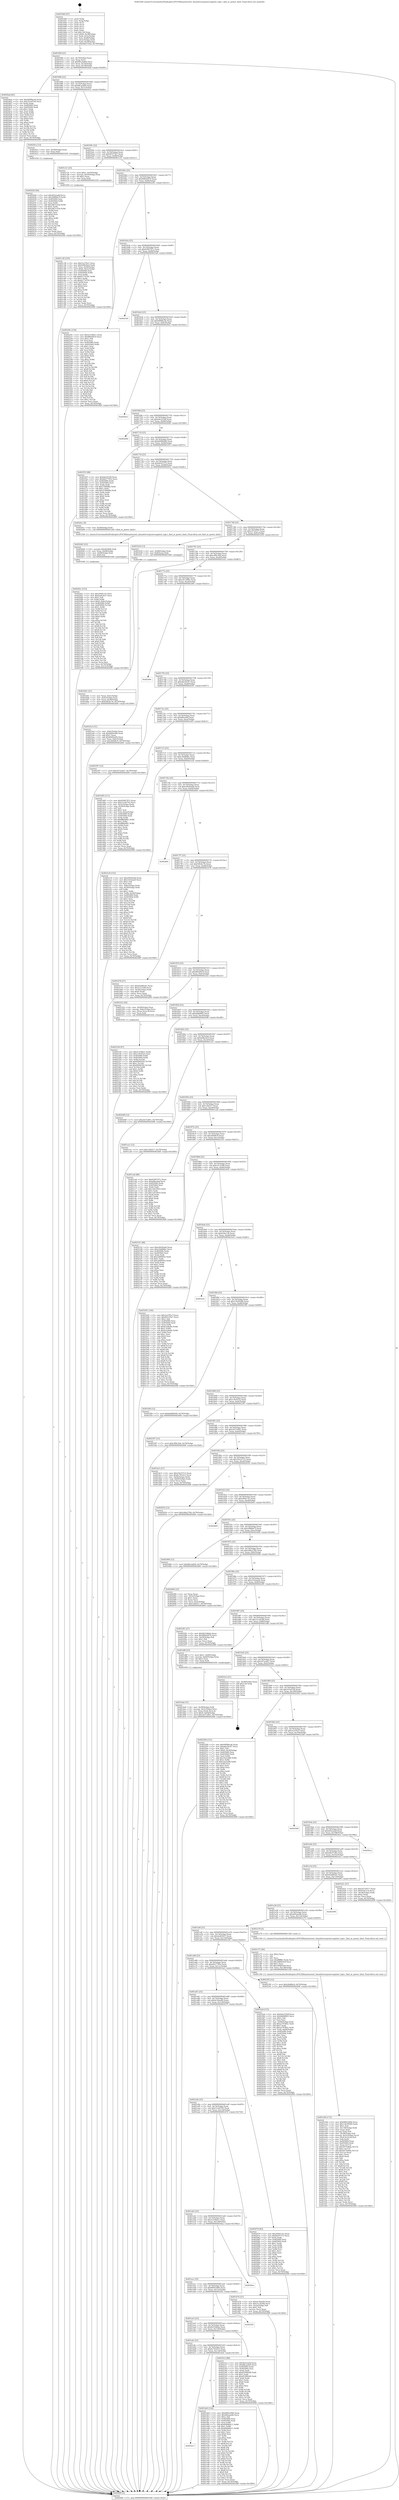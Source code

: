 digraph "0x401640" {
  label = "0x401640 (/mnt/c/Users/mathe/Desktop/tcc/POCII/binaries/extr_linuxdriverspowercapintel_rapl.c_find_nr_power_limit_Final-ollvm.out::main(0))"
  labelloc = "t"
  node[shape=record]

  Entry [label="",width=0.3,height=0.3,shape=circle,fillcolor=black,style=filled]
  "0x40166f" [label="{
     0x40166f [23]\l
     | [instrs]\l
     &nbsp;&nbsp;0x40166f \<+3\>: mov -0x70(%rbp),%eax\l
     &nbsp;&nbsp;0x401672 \<+2\>: mov %eax,%ecx\l
     &nbsp;&nbsp;0x401674 \<+6\>: sub $0x80ccbd04,%ecx\l
     &nbsp;&nbsp;0x40167a \<+3\>: mov %eax,-0x74(%rbp)\l
     &nbsp;&nbsp;0x40167d \<+3\>: mov %ecx,-0x78(%rbp)\l
     &nbsp;&nbsp;0x401680 \<+6\>: je 00000000004024ad \<main+0xe6d\>\l
  }"]
  "0x4024ad" [label="{
     0x4024ad [83]\l
     | [instrs]\l
     &nbsp;&nbsp;0x4024ad \<+5\>: mov $0x9499bcab,%eax\l
     &nbsp;&nbsp;0x4024b2 \<+5\>: mov $0x353af7e6,%ecx\l
     &nbsp;&nbsp;0x4024b7 \<+2\>: xor %edx,%edx\l
     &nbsp;&nbsp;0x4024b9 \<+7\>: mov 0x405060,%esi\l
     &nbsp;&nbsp;0x4024c0 \<+7\>: mov 0x405064,%edi\l
     &nbsp;&nbsp;0x4024c7 \<+3\>: sub $0x1,%edx\l
     &nbsp;&nbsp;0x4024ca \<+3\>: mov %esi,%r8d\l
     &nbsp;&nbsp;0x4024cd \<+3\>: add %edx,%r8d\l
     &nbsp;&nbsp;0x4024d0 \<+4\>: imul %r8d,%esi\l
     &nbsp;&nbsp;0x4024d4 \<+3\>: and $0x1,%esi\l
     &nbsp;&nbsp;0x4024d7 \<+3\>: cmp $0x0,%esi\l
     &nbsp;&nbsp;0x4024da \<+4\>: sete %r9b\l
     &nbsp;&nbsp;0x4024de \<+3\>: cmp $0xa,%edi\l
     &nbsp;&nbsp;0x4024e1 \<+4\>: setl %r10b\l
     &nbsp;&nbsp;0x4024e5 \<+3\>: mov %r9b,%r11b\l
     &nbsp;&nbsp;0x4024e8 \<+3\>: and %r10b,%r11b\l
     &nbsp;&nbsp;0x4024eb \<+3\>: xor %r10b,%r9b\l
     &nbsp;&nbsp;0x4024ee \<+3\>: or %r9b,%r11b\l
     &nbsp;&nbsp;0x4024f1 \<+4\>: test $0x1,%r11b\l
     &nbsp;&nbsp;0x4024f5 \<+3\>: cmovne %ecx,%eax\l
     &nbsp;&nbsp;0x4024f8 \<+3\>: mov %eax,-0x70(%rbp)\l
     &nbsp;&nbsp;0x4024fb \<+5\>: jmp 00000000004026f0 \<main+0x10b0\>\l
  }"]
  "0x401686" [label="{
     0x401686 [22]\l
     | [instrs]\l
     &nbsp;&nbsp;0x401686 \<+5\>: jmp 000000000040168b \<main+0x4b\>\l
     &nbsp;&nbsp;0x40168b \<+3\>: mov -0x74(%rbp),%eax\l
     &nbsp;&nbsp;0x40168e \<+5\>: sub $0x88cae9e9,%eax\l
     &nbsp;&nbsp;0x401693 \<+3\>: mov %eax,-0x7c(%rbp)\l
     &nbsp;&nbsp;0x401696 \<+6\>: je 000000000040241a \<main+0xdda\>\l
  }"]
  Exit [label="",width=0.3,height=0.3,shape=circle,fillcolor=black,style=filled,peripheries=2]
  "0x40241a" [label="{
     0x40241a [12]\l
     | [instrs]\l
     &nbsp;&nbsp;0x40241a \<+4\>: mov -0x58(%rbp),%rax\l
     &nbsp;&nbsp;0x40241e \<+3\>: mov %rax,%rdi\l
     &nbsp;&nbsp;0x402421 \<+5\>: call 0000000000401030 \<free@plt\>\l
     | [calls]\l
     &nbsp;&nbsp;0x401030 \{1\} (unknown)\l
  }"]
  "0x40169c" [label="{
     0x40169c [22]\l
     | [instrs]\l
     &nbsp;&nbsp;0x40169c \<+5\>: jmp 00000000004016a1 \<main+0x61\>\l
     &nbsp;&nbsp;0x4016a1 \<+3\>: mov -0x74(%rbp),%eax\l
     &nbsp;&nbsp;0x4016a4 \<+5\>: sub $0x90337fa7,%eax\l
     &nbsp;&nbsp;0x4016a9 \<+3\>: mov %eax,-0x80(%rbp)\l
     &nbsp;&nbsp;0x4016ac \<+6\>: je 0000000000401c21 \<main+0x5e1\>\l
  }"]
  "0x402426" [label="{
     0x402426 [94]\l
     | [instrs]\l
     &nbsp;&nbsp;0x402426 \<+5\>: mov $0x4022aebf,%ecx\l
     &nbsp;&nbsp;0x40242b \<+5\>: mov $0x2988de7f,%edx\l
     &nbsp;&nbsp;0x402430 \<+7\>: mov 0x405060,%esi\l
     &nbsp;&nbsp;0x402437 \<+8\>: mov 0x405064,%r8d\l
     &nbsp;&nbsp;0x40243f \<+3\>: mov %esi,%r9d\l
     &nbsp;&nbsp;0x402442 \<+7\>: add $0x26b7e35d,%r9d\l
     &nbsp;&nbsp;0x402449 \<+4\>: sub $0x1,%r9d\l
     &nbsp;&nbsp;0x40244d \<+7\>: sub $0x26b7e35d,%r9d\l
     &nbsp;&nbsp;0x402454 \<+4\>: imul %r9d,%esi\l
     &nbsp;&nbsp;0x402458 \<+3\>: and $0x1,%esi\l
     &nbsp;&nbsp;0x40245b \<+3\>: cmp $0x0,%esi\l
     &nbsp;&nbsp;0x40245e \<+4\>: sete %r10b\l
     &nbsp;&nbsp;0x402462 \<+4\>: cmp $0xa,%r8d\l
     &nbsp;&nbsp;0x402466 \<+4\>: setl %r11b\l
     &nbsp;&nbsp;0x40246a \<+3\>: mov %r10b,%bl\l
     &nbsp;&nbsp;0x40246d \<+3\>: and %r11b,%bl\l
     &nbsp;&nbsp;0x402470 \<+3\>: xor %r11b,%r10b\l
     &nbsp;&nbsp;0x402473 \<+3\>: or %r10b,%bl\l
     &nbsp;&nbsp;0x402476 \<+3\>: test $0x1,%bl\l
     &nbsp;&nbsp;0x402479 \<+3\>: cmovne %edx,%ecx\l
     &nbsp;&nbsp;0x40247c \<+3\>: mov %ecx,-0x70(%rbp)\l
     &nbsp;&nbsp;0x40247f \<+5\>: jmp 00000000004026f0 \<main+0x10b0\>\l
  }"]
  "0x401c21" [label="{
     0x401c21 [23]\l
     | [instrs]\l
     &nbsp;&nbsp;0x401c21 \<+7\>: movl $0x1,-0x50(%rbp)\l
     &nbsp;&nbsp;0x401c28 \<+4\>: movslq -0x50(%rbp),%rax\l
     &nbsp;&nbsp;0x401c2c \<+4\>: shl $0x3,%rax\l
     &nbsp;&nbsp;0x401c30 \<+3\>: mov %rax,%rdi\l
     &nbsp;&nbsp;0x401c33 \<+5\>: call 0000000000401050 \<malloc@plt\>\l
     | [calls]\l
     &nbsp;&nbsp;0x401050 \{1\} (unknown)\l
  }"]
  "0x4016b2" [label="{
     0x4016b2 [25]\l
     | [instrs]\l
     &nbsp;&nbsp;0x4016b2 \<+5\>: jmp 00000000004016b7 \<main+0x77\>\l
     &nbsp;&nbsp;0x4016b7 \<+3\>: mov -0x74(%rbp),%eax\l
     &nbsp;&nbsp;0x4016ba \<+5\>: sub $0x9082d470,%eax\l
     &nbsp;&nbsp;0x4016bf \<+6\>: mov %eax,-0x84(%rbp)\l
     &nbsp;&nbsp;0x4016c5 \<+6\>: je 000000000040229c \<main+0xc5c\>\l
  }"]
  "0x402336" [label="{
     0x402336 [97]\l
     | [instrs]\l
     &nbsp;&nbsp;0x402336 \<+5\>: mov $0x5c238dc1,%edx\l
     &nbsp;&nbsp;0x40233b \<+5\>: mov $0x1c9c0222,%esi\l
     &nbsp;&nbsp;0x402340 \<+8\>: mov 0x405060,%r8d\l
     &nbsp;&nbsp;0x402348 \<+8\>: mov 0x405064,%r9d\l
     &nbsp;&nbsp;0x402350 \<+3\>: mov %r8d,%r10d\l
     &nbsp;&nbsp;0x402353 \<+7\>: add $0xf4900592,%r10d\l
     &nbsp;&nbsp;0x40235a \<+4\>: sub $0x1,%r10d\l
     &nbsp;&nbsp;0x40235e \<+7\>: sub $0xf4900592,%r10d\l
     &nbsp;&nbsp;0x402365 \<+4\>: imul %r10d,%r8d\l
     &nbsp;&nbsp;0x402369 \<+4\>: and $0x1,%r8d\l
     &nbsp;&nbsp;0x40236d \<+4\>: cmp $0x0,%r8d\l
     &nbsp;&nbsp;0x402371 \<+4\>: sete %r11b\l
     &nbsp;&nbsp;0x402375 \<+4\>: cmp $0xa,%r9d\l
     &nbsp;&nbsp;0x402379 \<+3\>: setl %bl\l
     &nbsp;&nbsp;0x40237c \<+3\>: mov %r11b,%r14b\l
     &nbsp;&nbsp;0x40237f \<+3\>: and %bl,%r14b\l
     &nbsp;&nbsp;0x402382 \<+3\>: xor %bl,%r11b\l
     &nbsp;&nbsp;0x402385 \<+3\>: or %r11b,%r14b\l
     &nbsp;&nbsp;0x402388 \<+4\>: test $0x1,%r14b\l
     &nbsp;&nbsp;0x40238c \<+3\>: cmovne %esi,%edx\l
     &nbsp;&nbsp;0x40238f \<+3\>: mov %edx,-0x70(%rbp)\l
     &nbsp;&nbsp;0x402392 \<+5\>: jmp 00000000004026f0 \<main+0x10b0\>\l
  }"]
  "0x40229c" [label="{
     0x40229c [134]\l
     | [instrs]\l
     &nbsp;&nbsp;0x40229c \<+5\>: mov $0x5c238dc1,%eax\l
     &nbsp;&nbsp;0x4022a1 \<+5\>: mov $0xf80a00c0,%ecx\l
     &nbsp;&nbsp;0x4022a6 \<+2\>: mov $0x1,%dl\l
     &nbsp;&nbsp;0x4022a8 \<+2\>: xor %esi,%esi\l
     &nbsp;&nbsp;0x4022aa \<+7\>: mov 0x405060,%edi\l
     &nbsp;&nbsp;0x4022b1 \<+8\>: mov 0x405064,%r8d\l
     &nbsp;&nbsp;0x4022b9 \<+3\>: sub $0x1,%esi\l
     &nbsp;&nbsp;0x4022bc \<+3\>: mov %edi,%r9d\l
     &nbsp;&nbsp;0x4022bf \<+3\>: add %esi,%r9d\l
     &nbsp;&nbsp;0x4022c2 \<+4\>: imul %r9d,%edi\l
     &nbsp;&nbsp;0x4022c6 \<+3\>: and $0x1,%edi\l
     &nbsp;&nbsp;0x4022c9 \<+3\>: cmp $0x0,%edi\l
     &nbsp;&nbsp;0x4022cc \<+4\>: sete %r10b\l
     &nbsp;&nbsp;0x4022d0 \<+4\>: cmp $0xa,%r8d\l
     &nbsp;&nbsp;0x4022d4 \<+4\>: setl %r11b\l
     &nbsp;&nbsp;0x4022d8 \<+3\>: mov %r10b,%bl\l
     &nbsp;&nbsp;0x4022db \<+3\>: xor $0xff,%bl\l
     &nbsp;&nbsp;0x4022de \<+3\>: mov %r11b,%r14b\l
     &nbsp;&nbsp;0x4022e1 \<+4\>: xor $0xff,%r14b\l
     &nbsp;&nbsp;0x4022e5 \<+3\>: xor $0x0,%dl\l
     &nbsp;&nbsp;0x4022e8 \<+3\>: mov %bl,%r15b\l
     &nbsp;&nbsp;0x4022eb \<+4\>: and $0x0,%r15b\l
     &nbsp;&nbsp;0x4022ef \<+3\>: and %dl,%r10b\l
     &nbsp;&nbsp;0x4022f2 \<+3\>: mov %r14b,%r12b\l
     &nbsp;&nbsp;0x4022f5 \<+4\>: and $0x0,%r12b\l
     &nbsp;&nbsp;0x4022f9 \<+3\>: and %dl,%r11b\l
     &nbsp;&nbsp;0x4022fc \<+3\>: or %r10b,%r15b\l
     &nbsp;&nbsp;0x4022ff \<+3\>: or %r11b,%r12b\l
     &nbsp;&nbsp;0x402302 \<+3\>: xor %r12b,%r15b\l
     &nbsp;&nbsp;0x402305 \<+3\>: or %r14b,%bl\l
     &nbsp;&nbsp;0x402308 \<+3\>: xor $0xff,%bl\l
     &nbsp;&nbsp;0x40230b \<+3\>: or $0x0,%dl\l
     &nbsp;&nbsp;0x40230e \<+2\>: and %dl,%bl\l
     &nbsp;&nbsp;0x402310 \<+3\>: or %bl,%r15b\l
     &nbsp;&nbsp;0x402313 \<+4\>: test $0x1,%r15b\l
     &nbsp;&nbsp;0x402317 \<+3\>: cmovne %ecx,%eax\l
     &nbsp;&nbsp;0x40231a \<+3\>: mov %eax,-0x70(%rbp)\l
     &nbsp;&nbsp;0x40231d \<+5\>: jmp 00000000004026f0 \<main+0x10b0\>\l
  }"]
  "0x4016cb" [label="{
     0x4016cb [25]\l
     | [instrs]\l
     &nbsp;&nbsp;0x4016cb \<+5\>: jmp 00000000004016d0 \<main+0x90\>\l
     &nbsp;&nbsp;0x4016d0 \<+3\>: mov -0x74(%rbp),%eax\l
     &nbsp;&nbsp;0x4016d3 \<+5\>: sub $0x9384797c,%eax\l
     &nbsp;&nbsp;0x4016d8 \<+6\>: mov %eax,-0x88(%rbp)\l
     &nbsp;&nbsp;0x4016de \<+6\>: je 00000000004025e6 \<main+0xfa6\>\l
  }"]
  "0x4020ec" [label="{
     0x4020ec [153]\l
     | [instrs]\l
     &nbsp;&nbsp;0x4020ec \<+5\>: mov $0x294411fc,%esi\l
     &nbsp;&nbsp;0x4020f1 \<+5\>: mov $0x4a4f3437,%ecx\l
     &nbsp;&nbsp;0x4020f6 \<+2\>: mov $0x1,%dl\l
     &nbsp;&nbsp;0x4020f8 \<+3\>: xor %r8d,%r8d\l
     &nbsp;&nbsp;0x4020fb \<+7\>: movl $0x0,-0x6c(%rbp)\l
     &nbsp;&nbsp;0x402102 \<+8\>: mov 0x405060,%r9d\l
     &nbsp;&nbsp;0x40210a \<+8\>: mov 0x405064,%r10d\l
     &nbsp;&nbsp;0x402112 \<+4\>: sub $0x1,%r8d\l
     &nbsp;&nbsp;0x402116 \<+3\>: mov %r9d,%r11d\l
     &nbsp;&nbsp;0x402119 \<+3\>: add %r8d,%r11d\l
     &nbsp;&nbsp;0x40211c \<+4\>: imul %r11d,%r9d\l
     &nbsp;&nbsp;0x402120 \<+4\>: and $0x1,%r9d\l
     &nbsp;&nbsp;0x402124 \<+4\>: cmp $0x0,%r9d\l
     &nbsp;&nbsp;0x402128 \<+3\>: sete %bl\l
     &nbsp;&nbsp;0x40212b \<+4\>: cmp $0xa,%r10d\l
     &nbsp;&nbsp;0x40212f \<+4\>: setl %r14b\l
     &nbsp;&nbsp;0x402133 \<+3\>: mov %bl,%r15b\l
     &nbsp;&nbsp;0x402136 \<+4\>: xor $0xff,%r15b\l
     &nbsp;&nbsp;0x40213a \<+3\>: mov %r14b,%r12b\l
     &nbsp;&nbsp;0x40213d \<+4\>: xor $0xff,%r12b\l
     &nbsp;&nbsp;0x402141 \<+3\>: xor $0x0,%dl\l
     &nbsp;&nbsp;0x402144 \<+3\>: mov %r15b,%r13b\l
     &nbsp;&nbsp;0x402147 \<+4\>: and $0x0,%r13b\l
     &nbsp;&nbsp;0x40214b \<+2\>: and %dl,%bl\l
     &nbsp;&nbsp;0x40214d \<+3\>: mov %r12b,%dil\l
     &nbsp;&nbsp;0x402150 \<+4\>: and $0x0,%dil\l
     &nbsp;&nbsp;0x402154 \<+3\>: and %dl,%r14b\l
     &nbsp;&nbsp;0x402157 \<+3\>: or %bl,%r13b\l
     &nbsp;&nbsp;0x40215a \<+3\>: or %r14b,%dil\l
     &nbsp;&nbsp;0x40215d \<+3\>: xor %dil,%r13b\l
     &nbsp;&nbsp;0x402160 \<+3\>: or %r12b,%r15b\l
     &nbsp;&nbsp;0x402163 \<+4\>: xor $0xff,%r15b\l
     &nbsp;&nbsp;0x402167 \<+3\>: or $0x0,%dl\l
     &nbsp;&nbsp;0x40216a \<+3\>: and %dl,%r15b\l
     &nbsp;&nbsp;0x40216d \<+3\>: or %r15b,%r13b\l
     &nbsp;&nbsp;0x402170 \<+4\>: test $0x1,%r13b\l
     &nbsp;&nbsp;0x402174 \<+3\>: cmovne %ecx,%esi\l
     &nbsp;&nbsp;0x402177 \<+3\>: mov %esi,-0x70(%rbp)\l
     &nbsp;&nbsp;0x40217a \<+6\>: mov %eax,-0x13c(%rbp)\l
     &nbsp;&nbsp;0x402180 \<+5\>: jmp 00000000004026f0 \<main+0x10b0\>\l
  }"]
  "0x4025e6" [label="{
     0x4025e6\l
  }", style=dashed]
  "0x4016e4" [label="{
     0x4016e4 [25]\l
     | [instrs]\l
     &nbsp;&nbsp;0x4016e4 \<+5\>: jmp 00000000004016e9 \<main+0xa9\>\l
     &nbsp;&nbsp;0x4016e9 \<+3\>: mov -0x74(%rbp),%eax\l
     &nbsp;&nbsp;0x4016ec \<+5\>: sub $0x9499bcab,%eax\l
     &nbsp;&nbsp;0x4016f1 \<+6\>: mov %eax,-0x8c(%rbp)\l
     &nbsp;&nbsp;0x4016f7 \<+6\>: je 00000000004026e2 \<main+0x10a2\>\l
  }"]
  "0x4020d5" [label="{
     0x4020d5 [23]\l
     | [instrs]\l
     &nbsp;&nbsp;0x4020d5 \<+10\>: movabs $0x4030b6,%rdi\l
     &nbsp;&nbsp;0x4020df \<+3\>: mov %eax,-0x68(%rbp)\l
     &nbsp;&nbsp;0x4020e2 \<+3\>: mov -0x68(%rbp),%esi\l
     &nbsp;&nbsp;0x4020e5 \<+2\>: mov $0x0,%al\l
     &nbsp;&nbsp;0x4020e7 \<+5\>: call 0000000000401040 \<printf@plt\>\l
     | [calls]\l
     &nbsp;&nbsp;0x401040 \{1\} (unknown)\l
  }"]
  "0x4026e2" [label="{
     0x4026e2\l
  }", style=dashed]
  "0x4016fd" [label="{
     0x4016fd [25]\l
     | [instrs]\l
     &nbsp;&nbsp;0x4016fd \<+5\>: jmp 0000000000401702 \<main+0xc2\>\l
     &nbsp;&nbsp;0x401702 \<+3\>: mov -0x74(%rbp),%eax\l
     &nbsp;&nbsp;0x401705 \<+5\>: sub $0xb4e2554f,%eax\l
     &nbsp;&nbsp;0x40170a \<+6\>: mov %eax,-0x90(%rbp)\l
     &nbsp;&nbsp;0x401710 \<+6\>: je 0000000000402646 \<main+0x1006\>\l
  }"]
  "0x401e9d" [label="{
     0x401e9d [172]\l
     | [instrs]\l
     &nbsp;&nbsp;0x401e9d \<+5\>: mov $0x68952084,%ecx\l
     &nbsp;&nbsp;0x401ea2 \<+5\>: mov $0x15b39580,%edx\l
     &nbsp;&nbsp;0x401ea7 \<+3\>: mov $0x1,%sil\l
     &nbsp;&nbsp;0x401eaa \<+6\>: mov -0x138(%rbp),%edi\l
     &nbsp;&nbsp;0x401eb0 \<+3\>: imul %eax,%edi\l
     &nbsp;&nbsp;0x401eb3 \<+3\>: movslq %edi,%r8\l
     &nbsp;&nbsp;0x401eb6 \<+4\>: mov -0x58(%rbp),%r9\l
     &nbsp;&nbsp;0x401eba \<+4\>: movslq -0x5c(%rbp),%r10\l
     &nbsp;&nbsp;0x401ebe \<+4\>: mov (%r9,%r10,8),%r9\l
     &nbsp;&nbsp;0x401ec2 \<+3\>: mov %r8,(%r9)\l
     &nbsp;&nbsp;0x401ec5 \<+7\>: mov 0x405060,%eax\l
     &nbsp;&nbsp;0x401ecc \<+7\>: mov 0x405064,%edi\l
     &nbsp;&nbsp;0x401ed3 \<+3\>: mov %eax,%r11d\l
     &nbsp;&nbsp;0x401ed6 \<+7\>: sub $0x5075d4da,%r11d\l
     &nbsp;&nbsp;0x401edd \<+4\>: sub $0x1,%r11d\l
     &nbsp;&nbsp;0x401ee1 \<+7\>: add $0x5075d4da,%r11d\l
     &nbsp;&nbsp;0x401ee8 \<+4\>: imul %r11d,%eax\l
     &nbsp;&nbsp;0x401eec \<+3\>: and $0x1,%eax\l
     &nbsp;&nbsp;0x401eef \<+3\>: cmp $0x0,%eax\l
     &nbsp;&nbsp;0x401ef2 \<+3\>: sete %bl\l
     &nbsp;&nbsp;0x401ef5 \<+3\>: cmp $0xa,%edi\l
     &nbsp;&nbsp;0x401ef8 \<+4\>: setl %r14b\l
     &nbsp;&nbsp;0x401efc \<+3\>: mov %bl,%r15b\l
     &nbsp;&nbsp;0x401eff \<+4\>: xor $0xff,%r15b\l
     &nbsp;&nbsp;0x401f03 \<+3\>: mov %r14b,%r12b\l
     &nbsp;&nbsp;0x401f06 \<+4\>: xor $0xff,%r12b\l
     &nbsp;&nbsp;0x401f0a \<+4\>: xor $0x1,%sil\l
     &nbsp;&nbsp;0x401f0e \<+3\>: mov %r15b,%r13b\l
     &nbsp;&nbsp;0x401f11 \<+4\>: and $0xff,%r13b\l
     &nbsp;&nbsp;0x401f15 \<+3\>: and %sil,%bl\l
     &nbsp;&nbsp;0x401f18 \<+3\>: mov %r12b,%al\l
     &nbsp;&nbsp;0x401f1b \<+2\>: and $0xff,%al\l
     &nbsp;&nbsp;0x401f1d \<+3\>: and %sil,%r14b\l
     &nbsp;&nbsp;0x401f20 \<+3\>: or %bl,%r13b\l
     &nbsp;&nbsp;0x401f23 \<+3\>: or %r14b,%al\l
     &nbsp;&nbsp;0x401f26 \<+3\>: xor %al,%r13b\l
     &nbsp;&nbsp;0x401f29 \<+3\>: or %r12b,%r15b\l
     &nbsp;&nbsp;0x401f2c \<+4\>: xor $0xff,%r15b\l
     &nbsp;&nbsp;0x401f30 \<+4\>: or $0x1,%sil\l
     &nbsp;&nbsp;0x401f34 \<+3\>: and %sil,%r15b\l
     &nbsp;&nbsp;0x401f37 \<+3\>: or %r15b,%r13b\l
     &nbsp;&nbsp;0x401f3a \<+4\>: test $0x1,%r13b\l
     &nbsp;&nbsp;0x401f3e \<+3\>: cmovne %edx,%ecx\l
     &nbsp;&nbsp;0x401f41 \<+3\>: mov %ecx,-0x70(%rbp)\l
     &nbsp;&nbsp;0x401f44 \<+5\>: jmp 00000000004026f0 \<main+0x10b0\>\l
  }"]
  "0x402646" [label="{
     0x402646\l
  }", style=dashed]
  "0x401716" [label="{
     0x401716 [25]\l
     | [instrs]\l
     &nbsp;&nbsp;0x401716 \<+5\>: jmp 000000000040171b \<main+0xdb\>\l
     &nbsp;&nbsp;0x40171b \<+3\>: mov -0x74(%rbp),%eax\l
     &nbsp;&nbsp;0x40171e \<+5\>: sub $0xbb08b049,%eax\l
     &nbsp;&nbsp;0x401723 \<+6\>: mov %eax,-0x94(%rbp)\l
     &nbsp;&nbsp;0x401729 \<+6\>: je 0000000000401f55 \<main+0x915\>\l
  }"]
  "0x401e75" [label="{
     0x401e75 [40]\l
     | [instrs]\l
     &nbsp;&nbsp;0x401e75 \<+5\>: mov $0x2,%ecx\l
     &nbsp;&nbsp;0x401e7a \<+1\>: cltd\l
     &nbsp;&nbsp;0x401e7b \<+2\>: idiv %ecx\l
     &nbsp;&nbsp;0x401e7d \<+6\>: imul $0xfffffffe,%edx,%ecx\l
     &nbsp;&nbsp;0x401e83 \<+6\>: sub $0x3484b5e8,%ecx\l
     &nbsp;&nbsp;0x401e89 \<+3\>: add $0x1,%ecx\l
     &nbsp;&nbsp;0x401e8c \<+6\>: add $0x3484b5e8,%ecx\l
     &nbsp;&nbsp;0x401e92 \<+6\>: mov %ecx,-0x138(%rbp)\l
     &nbsp;&nbsp;0x401e98 \<+5\>: call 0000000000401160 \<next_i\>\l
     | [calls]\l
     &nbsp;&nbsp;0x401160 \{1\} (/mnt/c/Users/mathe/Desktop/tcc/POCII/binaries/extr_linuxdriverspowercapintel_rapl.c_find_nr_power_limit_Final-ollvm.out::next_i)\l
  }"]
  "0x401f55" [label="{
     0x401f55 [88]\l
     | [instrs]\l
     &nbsp;&nbsp;0x401f55 \<+5\>: mov $0xb4e2554f,%eax\l
     &nbsp;&nbsp;0x401f5a \<+5\>: mov $0x4b27795e,%ecx\l
     &nbsp;&nbsp;0x401f5f \<+7\>: mov 0x405060,%edx\l
     &nbsp;&nbsp;0x401f66 \<+7\>: mov 0x405064,%esi\l
     &nbsp;&nbsp;0x401f6d \<+2\>: mov %edx,%edi\l
     &nbsp;&nbsp;0x401f6f \<+6\>: sub $0x2706bf8a,%edi\l
     &nbsp;&nbsp;0x401f75 \<+3\>: sub $0x1,%edi\l
     &nbsp;&nbsp;0x401f78 \<+6\>: add $0x2706bf8a,%edi\l
     &nbsp;&nbsp;0x401f7e \<+3\>: imul %edi,%edx\l
     &nbsp;&nbsp;0x401f81 \<+3\>: and $0x1,%edx\l
     &nbsp;&nbsp;0x401f84 \<+3\>: cmp $0x0,%edx\l
     &nbsp;&nbsp;0x401f87 \<+4\>: sete %r8b\l
     &nbsp;&nbsp;0x401f8b \<+3\>: cmp $0xa,%esi\l
     &nbsp;&nbsp;0x401f8e \<+4\>: setl %r9b\l
     &nbsp;&nbsp;0x401f92 \<+3\>: mov %r8b,%r10b\l
     &nbsp;&nbsp;0x401f95 \<+3\>: and %r9b,%r10b\l
     &nbsp;&nbsp;0x401f98 \<+3\>: xor %r9b,%r8b\l
     &nbsp;&nbsp;0x401f9b \<+3\>: or %r8b,%r10b\l
     &nbsp;&nbsp;0x401f9e \<+4\>: test $0x1,%r10b\l
     &nbsp;&nbsp;0x401fa2 \<+3\>: cmovne %ecx,%eax\l
     &nbsp;&nbsp;0x401fa5 \<+3\>: mov %eax,-0x70(%rbp)\l
     &nbsp;&nbsp;0x401fa8 \<+5\>: jmp 00000000004026f0 \<main+0x10b0\>\l
  }"]
  "0x40172f" [label="{
     0x40172f [25]\l
     | [instrs]\l
     &nbsp;&nbsp;0x40172f \<+5\>: jmp 0000000000401734 \<main+0xf4\>\l
     &nbsp;&nbsp;0x401734 \<+3\>: mov -0x74(%rbp),%eax\l
     &nbsp;&nbsp;0x401737 \<+5\>: sub $0xbfc91572,%eax\l
     &nbsp;&nbsp;0x40173c \<+6\>: mov %eax,-0x98(%rbp)\l
     &nbsp;&nbsp;0x401742 \<+6\>: je 00000000004020cc \<main+0xa8c\>\l
  }"]
  "0x401b17" [label="{
     0x401b17\l
  }", style=dashed]
  "0x4020cc" [label="{
     0x4020cc [9]\l
     | [instrs]\l
     &nbsp;&nbsp;0x4020cc \<+4\>: mov -0x58(%rbp),%rdi\l
     &nbsp;&nbsp;0x4020d0 \<+5\>: call 0000000000401240 \<find_nr_power_limit\>\l
     | [calls]\l
     &nbsp;&nbsp;0x401240 \{1\} (/mnt/c/Users/mathe/Desktop/tcc/POCII/binaries/extr_linuxdriverspowercapintel_rapl.c_find_nr_power_limit_Final-ollvm.out::find_nr_power_limit)\l
  }"]
  "0x401748" [label="{
     0x401748 [25]\l
     | [instrs]\l
     &nbsp;&nbsp;0x401748 \<+5\>: jmp 000000000040174d \<main+0x10d\>\l
     &nbsp;&nbsp;0x40174d \<+3\>: mov -0x74(%rbp),%eax\l
     &nbsp;&nbsp;0x401750 \<+5\>: sub $0xc47c0517,%eax\l
     &nbsp;&nbsp;0x401755 \<+6\>: mov %eax,-0x9c(%rbp)\l
     &nbsp;&nbsp;0x40175b \<+6\>: je 0000000000401b54 \<main+0x514\>\l
  }"]
  "0x401de0" [label="{
     0x401de0 [144]\l
     | [instrs]\l
     &nbsp;&nbsp;0x401de0 \<+5\>: mov $0x68952084,%eax\l
     &nbsp;&nbsp;0x401de5 \<+5\>: mov $0x460aae6b,%ecx\l
     &nbsp;&nbsp;0x401dea \<+2\>: mov $0x1,%dl\l
     &nbsp;&nbsp;0x401dec \<+7\>: mov 0x405060,%esi\l
     &nbsp;&nbsp;0x401df3 \<+7\>: mov 0x405064,%edi\l
     &nbsp;&nbsp;0x401dfa \<+3\>: mov %esi,%r8d\l
     &nbsp;&nbsp;0x401dfd \<+7\>: add $0x606dbb11,%r8d\l
     &nbsp;&nbsp;0x401e04 \<+4\>: sub $0x1,%r8d\l
     &nbsp;&nbsp;0x401e08 \<+7\>: sub $0x606dbb11,%r8d\l
     &nbsp;&nbsp;0x401e0f \<+4\>: imul %r8d,%esi\l
     &nbsp;&nbsp;0x401e13 \<+3\>: and $0x1,%esi\l
     &nbsp;&nbsp;0x401e16 \<+3\>: cmp $0x0,%esi\l
     &nbsp;&nbsp;0x401e19 \<+4\>: sete %r9b\l
     &nbsp;&nbsp;0x401e1d \<+3\>: cmp $0xa,%edi\l
     &nbsp;&nbsp;0x401e20 \<+4\>: setl %r10b\l
     &nbsp;&nbsp;0x401e24 \<+3\>: mov %r9b,%r11b\l
     &nbsp;&nbsp;0x401e27 \<+4\>: xor $0xff,%r11b\l
     &nbsp;&nbsp;0x401e2b \<+3\>: mov %r10b,%bl\l
     &nbsp;&nbsp;0x401e2e \<+3\>: xor $0xff,%bl\l
     &nbsp;&nbsp;0x401e31 \<+3\>: xor $0x0,%dl\l
     &nbsp;&nbsp;0x401e34 \<+3\>: mov %r11b,%r14b\l
     &nbsp;&nbsp;0x401e37 \<+4\>: and $0x0,%r14b\l
     &nbsp;&nbsp;0x401e3b \<+3\>: and %dl,%r9b\l
     &nbsp;&nbsp;0x401e3e \<+3\>: mov %bl,%r15b\l
     &nbsp;&nbsp;0x401e41 \<+4\>: and $0x0,%r15b\l
     &nbsp;&nbsp;0x401e45 \<+3\>: and %dl,%r10b\l
     &nbsp;&nbsp;0x401e48 \<+3\>: or %r9b,%r14b\l
     &nbsp;&nbsp;0x401e4b \<+3\>: or %r10b,%r15b\l
     &nbsp;&nbsp;0x401e4e \<+3\>: xor %r15b,%r14b\l
     &nbsp;&nbsp;0x401e51 \<+3\>: or %bl,%r11b\l
     &nbsp;&nbsp;0x401e54 \<+4\>: xor $0xff,%r11b\l
     &nbsp;&nbsp;0x401e58 \<+3\>: or $0x0,%dl\l
     &nbsp;&nbsp;0x401e5b \<+3\>: and %dl,%r11b\l
     &nbsp;&nbsp;0x401e5e \<+3\>: or %r11b,%r14b\l
     &nbsp;&nbsp;0x401e61 \<+4\>: test $0x1,%r14b\l
     &nbsp;&nbsp;0x401e65 \<+3\>: cmovne %ecx,%eax\l
     &nbsp;&nbsp;0x401e68 \<+3\>: mov %eax,-0x70(%rbp)\l
     &nbsp;&nbsp;0x401e6b \<+5\>: jmp 00000000004026f0 \<main+0x10b0\>\l
  }"]
  "0x401b54" [label="{
     0x401b54 [13]\l
     | [instrs]\l
     &nbsp;&nbsp;0x401b54 \<+4\>: mov -0x48(%rbp),%rax\l
     &nbsp;&nbsp;0x401b58 \<+4\>: mov 0x8(%rax),%rdi\l
     &nbsp;&nbsp;0x401b5c \<+5\>: call 0000000000401060 \<atoi@plt\>\l
     | [calls]\l
     &nbsp;&nbsp;0x401060 \{1\} (unknown)\l
  }"]
  "0x401761" [label="{
     0x401761 [25]\l
     | [instrs]\l
     &nbsp;&nbsp;0x401761 \<+5\>: jmp 0000000000401766 \<main+0x126\>\l
     &nbsp;&nbsp;0x401766 \<+3\>: mov -0x74(%rbp),%eax\l
     &nbsp;&nbsp;0x401769 \<+5\>: sub $0xc9f9c3b4,%eax\l
     &nbsp;&nbsp;0x40176e \<+6\>: mov %eax,-0xa0(%rbp)\l
     &nbsp;&nbsp;0x401774 \<+6\>: je 00000000004023a3 \<main+0xd63\>\l
  }"]
  "0x401afe" [label="{
     0x401afe [25]\l
     | [instrs]\l
     &nbsp;&nbsp;0x401afe \<+5\>: jmp 0000000000401b03 \<main+0x4c3\>\l
     &nbsp;&nbsp;0x401b03 \<+3\>: mov -0x74(%rbp),%eax\l
     &nbsp;&nbsp;0x401b06 \<+5\>: sub $0x6c781615,%eax\l
     &nbsp;&nbsp;0x401b0b \<+6\>: mov %eax,-0x134(%rbp)\l
     &nbsp;&nbsp;0x401b11 \<+6\>: je 0000000000401de0 \<main+0x7a0\>\l
  }"]
  "0x4023a3" [label="{
     0x4023a3 [31]\l
     | [instrs]\l
     &nbsp;&nbsp;0x4023a3 \<+3\>: mov -0x6c(%rbp),%eax\l
     &nbsp;&nbsp;0x4023a6 \<+5\>: sub $0xfb60ee6b,%eax\l
     &nbsp;&nbsp;0x4023ab \<+3\>: add $0x1,%eax\l
     &nbsp;&nbsp;0x4023ae \<+5\>: add $0xfb60ee6b,%eax\l
     &nbsp;&nbsp;0x4023b3 \<+3\>: mov %eax,-0x6c(%rbp)\l
     &nbsp;&nbsp;0x4023b6 \<+7\>: movl $0x26d66c9,-0x70(%rbp)\l
     &nbsp;&nbsp;0x4023bd \<+5\>: jmp 00000000004026f0 \<main+0x10b0\>\l
  }"]
  "0x40177a" [label="{
     0x40177a [25]\l
     | [instrs]\l
     &nbsp;&nbsp;0x40177a \<+5\>: jmp 000000000040177f \<main+0x13f\>\l
     &nbsp;&nbsp;0x40177f \<+3\>: mov -0x74(%rbp),%eax\l
     &nbsp;&nbsp;0x401782 \<+5\>: sub $0xcd1149bc,%eax\l
     &nbsp;&nbsp;0x401787 \<+6\>: mov %eax,-0xa4(%rbp)\l
     &nbsp;&nbsp;0x40178d \<+6\>: je 000000000040249c \<main+0xe5c\>\l
  }"]
  "0x4023c2" [label="{
     0x4023c2 [88]\l
     | [instrs]\l
     &nbsp;&nbsp;0x4023c2 \<+5\>: mov $0x4022aebf,%eax\l
     &nbsp;&nbsp;0x4023c7 \<+5\>: mov $0x88cae9e9,%ecx\l
     &nbsp;&nbsp;0x4023cc \<+7\>: mov 0x405060,%edx\l
     &nbsp;&nbsp;0x4023d3 \<+7\>: mov 0x405064,%esi\l
     &nbsp;&nbsp;0x4023da \<+2\>: mov %edx,%edi\l
     &nbsp;&nbsp;0x4023dc \<+6\>: add $0xd53982d0,%edi\l
     &nbsp;&nbsp;0x4023e2 \<+3\>: sub $0x1,%edi\l
     &nbsp;&nbsp;0x4023e5 \<+6\>: sub $0xd53982d0,%edi\l
     &nbsp;&nbsp;0x4023eb \<+3\>: imul %edi,%edx\l
     &nbsp;&nbsp;0x4023ee \<+3\>: and $0x1,%edx\l
     &nbsp;&nbsp;0x4023f1 \<+3\>: cmp $0x0,%edx\l
     &nbsp;&nbsp;0x4023f4 \<+4\>: sete %r8b\l
     &nbsp;&nbsp;0x4023f8 \<+3\>: cmp $0xa,%esi\l
     &nbsp;&nbsp;0x4023fb \<+4\>: setl %r9b\l
     &nbsp;&nbsp;0x4023ff \<+3\>: mov %r8b,%r10b\l
     &nbsp;&nbsp;0x402402 \<+3\>: and %r9b,%r10b\l
     &nbsp;&nbsp;0x402405 \<+3\>: xor %r9b,%r8b\l
     &nbsp;&nbsp;0x402408 \<+3\>: or %r8b,%r10b\l
     &nbsp;&nbsp;0x40240b \<+4\>: test $0x1,%r10b\l
     &nbsp;&nbsp;0x40240f \<+3\>: cmovne %ecx,%eax\l
     &nbsp;&nbsp;0x402412 \<+3\>: mov %eax,-0x70(%rbp)\l
     &nbsp;&nbsp;0x402415 \<+5\>: jmp 00000000004026f0 \<main+0x10b0\>\l
  }"]
  "0x40249c" [label="{
     0x40249c\l
  }", style=dashed]
  "0x401793" [label="{
     0x401793 [25]\l
     | [instrs]\l
     &nbsp;&nbsp;0x401793 \<+5\>: jmp 0000000000401798 \<main+0x158\>\l
     &nbsp;&nbsp;0x401798 \<+3\>: mov -0x74(%rbp),%eax\l
     &nbsp;&nbsp;0x40179b \<+5\>: sub $0xdde59c47,%eax\l
     &nbsp;&nbsp;0x4017a0 \<+6\>: mov %eax,-0xa8(%rbp)\l
     &nbsp;&nbsp;0x4017a6 \<+6\>: je 0000000000402597 \<main+0xf57\>\l
  }"]
  "0x401ae5" [label="{
     0x401ae5 [25]\l
     | [instrs]\l
     &nbsp;&nbsp;0x401ae5 \<+5\>: jmp 0000000000401aea \<main+0x4aa\>\l
     &nbsp;&nbsp;0x401aea \<+3\>: mov -0x74(%rbp),%eax\l
     &nbsp;&nbsp;0x401aed \<+5\>: sub $0x6b33dbda,%eax\l
     &nbsp;&nbsp;0x401af2 \<+6\>: mov %eax,-0x130(%rbp)\l
     &nbsp;&nbsp;0x401af8 \<+6\>: je 00000000004023c2 \<main+0xd82\>\l
  }"]
  "0x402597" [label="{
     0x402597 [12]\l
     | [instrs]\l
     &nbsp;&nbsp;0x402597 \<+7\>: movl $0x347ecbb7,-0x70(%rbp)\l
     &nbsp;&nbsp;0x40259e \<+5\>: jmp 00000000004026f0 \<main+0x10b0\>\l
  }"]
  "0x4017ac" [label="{
     0x4017ac [25]\l
     | [instrs]\l
     &nbsp;&nbsp;0x4017ac \<+5\>: jmp 00000000004017b1 \<main+0x171\>\l
     &nbsp;&nbsp;0x4017b1 \<+3\>: mov -0x74(%rbp),%eax\l
     &nbsp;&nbsp;0x4017b4 \<+5\>: sub $0xdfbce8af,%eax\l
     &nbsp;&nbsp;0x4017b9 \<+6\>: mov %eax,-0xac(%rbp)\l
     &nbsp;&nbsp;0x4017bf \<+6\>: je 0000000000401d05 \<main+0x6c5\>\l
  }"]
  "0x4025f2" [label="{
     0x4025f2\l
  }", style=dashed]
  "0x401d05" [label="{
     0x401d05 [111]\l
     | [instrs]\l
     &nbsp;&nbsp;0x401d05 \<+5\>: mov $0x9384797c,%eax\l
     &nbsp;&nbsp;0x401d0a \<+5\>: mov $0x51cb0705,%ecx\l
     &nbsp;&nbsp;0x401d0f \<+3\>: mov -0x5c(%rbp),%edx\l
     &nbsp;&nbsp;0x401d12 \<+3\>: cmp -0x50(%rbp),%edx\l
     &nbsp;&nbsp;0x401d15 \<+4\>: setl %sil\l
     &nbsp;&nbsp;0x401d19 \<+4\>: and $0x1,%sil\l
     &nbsp;&nbsp;0x401d1d \<+4\>: mov %sil,-0x2a(%rbp)\l
     &nbsp;&nbsp;0x401d21 \<+7\>: mov 0x405060,%edx\l
     &nbsp;&nbsp;0x401d28 \<+7\>: mov 0x405064,%edi\l
     &nbsp;&nbsp;0x401d2f \<+3\>: mov %edx,%r8d\l
     &nbsp;&nbsp;0x401d32 \<+7\>: add $0xff8bb981,%r8d\l
     &nbsp;&nbsp;0x401d39 \<+4\>: sub $0x1,%r8d\l
     &nbsp;&nbsp;0x401d3d \<+7\>: sub $0xff8bb981,%r8d\l
     &nbsp;&nbsp;0x401d44 \<+4\>: imul %r8d,%edx\l
     &nbsp;&nbsp;0x401d48 \<+3\>: and $0x1,%edx\l
     &nbsp;&nbsp;0x401d4b \<+3\>: cmp $0x0,%edx\l
     &nbsp;&nbsp;0x401d4e \<+4\>: sete %sil\l
     &nbsp;&nbsp;0x401d52 \<+3\>: cmp $0xa,%edi\l
     &nbsp;&nbsp;0x401d55 \<+4\>: setl %r9b\l
     &nbsp;&nbsp;0x401d59 \<+3\>: mov %sil,%r10b\l
     &nbsp;&nbsp;0x401d5c \<+3\>: and %r9b,%r10b\l
     &nbsp;&nbsp;0x401d5f \<+3\>: xor %r9b,%sil\l
     &nbsp;&nbsp;0x401d62 \<+3\>: or %sil,%r10b\l
     &nbsp;&nbsp;0x401d65 \<+4\>: test $0x1,%r10b\l
     &nbsp;&nbsp;0x401d69 \<+3\>: cmovne %ecx,%eax\l
     &nbsp;&nbsp;0x401d6c \<+3\>: mov %eax,-0x70(%rbp)\l
     &nbsp;&nbsp;0x401d6f \<+5\>: jmp 00000000004026f0 \<main+0x10b0\>\l
  }"]
  "0x4017c5" [label="{
     0x4017c5 [25]\l
     | [instrs]\l
     &nbsp;&nbsp;0x4017c5 \<+5\>: jmp 00000000004017ca \<main+0x18a\>\l
     &nbsp;&nbsp;0x4017ca \<+3\>: mov -0x74(%rbp),%eax\l
     &nbsp;&nbsp;0x4017cd \<+5\>: sub $0xe5bd84bc,%eax\l
     &nbsp;&nbsp;0x4017d2 \<+6\>: mov %eax,-0xb0(%rbp)\l
     &nbsp;&nbsp;0x4017d8 \<+6\>: je 00000000004021e9 \<main+0xba9\>\l
  }"]
  "0x401acc" [label="{
     0x401acc [25]\l
     | [instrs]\l
     &nbsp;&nbsp;0x401acc \<+5\>: jmp 0000000000401ad1 \<main+0x491\>\l
     &nbsp;&nbsp;0x401ad1 \<+3\>: mov -0x74(%rbp),%eax\l
     &nbsp;&nbsp;0x401ad4 \<+5\>: sub $0x68952084,%eax\l
     &nbsp;&nbsp;0x401ad9 \<+6\>: mov %eax,-0x12c(%rbp)\l
     &nbsp;&nbsp;0x401adf \<+6\>: je 00000000004025f2 \<main+0xfb2\>\l
  }"]
  "0x4021e9" [label="{
     0x4021e9 [152]\l
     | [instrs]\l
     &nbsp;&nbsp;0x4021e9 \<+5\>: mov $0xe9426add,%eax\l
     &nbsp;&nbsp;0x4021ee \<+5\>: mov $0x310cbaa9,%ecx\l
     &nbsp;&nbsp;0x4021f3 \<+2\>: mov $0x1,%dl\l
     &nbsp;&nbsp;0x4021f5 \<+2\>: xor %esi,%esi\l
     &nbsp;&nbsp;0x4021f7 \<+3\>: mov -0x6c(%rbp),%edi\l
     &nbsp;&nbsp;0x4021fa \<+3\>: cmp -0x50(%rbp),%edi\l
     &nbsp;&nbsp;0x4021fd \<+4\>: setl %r8b\l
     &nbsp;&nbsp;0x402201 \<+4\>: and $0x1,%r8b\l
     &nbsp;&nbsp;0x402205 \<+4\>: mov %r8b,-0x29(%rbp)\l
     &nbsp;&nbsp;0x402209 \<+7\>: mov 0x405060,%edi\l
     &nbsp;&nbsp;0x402210 \<+8\>: mov 0x405064,%r9d\l
     &nbsp;&nbsp;0x402218 \<+3\>: sub $0x1,%esi\l
     &nbsp;&nbsp;0x40221b \<+3\>: mov %edi,%r10d\l
     &nbsp;&nbsp;0x40221e \<+3\>: add %esi,%r10d\l
     &nbsp;&nbsp;0x402221 \<+4\>: imul %r10d,%edi\l
     &nbsp;&nbsp;0x402225 \<+3\>: and $0x1,%edi\l
     &nbsp;&nbsp;0x402228 \<+3\>: cmp $0x0,%edi\l
     &nbsp;&nbsp;0x40222b \<+4\>: sete %r8b\l
     &nbsp;&nbsp;0x40222f \<+4\>: cmp $0xa,%r9d\l
     &nbsp;&nbsp;0x402233 \<+4\>: setl %r11b\l
     &nbsp;&nbsp;0x402237 \<+3\>: mov %r8b,%bl\l
     &nbsp;&nbsp;0x40223a \<+3\>: xor $0xff,%bl\l
     &nbsp;&nbsp;0x40223d \<+3\>: mov %r11b,%r14b\l
     &nbsp;&nbsp;0x402240 \<+4\>: xor $0xff,%r14b\l
     &nbsp;&nbsp;0x402244 \<+3\>: xor $0x0,%dl\l
     &nbsp;&nbsp;0x402247 \<+3\>: mov %bl,%r15b\l
     &nbsp;&nbsp;0x40224a \<+4\>: and $0x0,%r15b\l
     &nbsp;&nbsp;0x40224e \<+3\>: and %dl,%r8b\l
     &nbsp;&nbsp;0x402251 \<+3\>: mov %r14b,%r12b\l
     &nbsp;&nbsp;0x402254 \<+4\>: and $0x0,%r12b\l
     &nbsp;&nbsp;0x402258 \<+3\>: and %dl,%r11b\l
     &nbsp;&nbsp;0x40225b \<+3\>: or %r8b,%r15b\l
     &nbsp;&nbsp;0x40225e \<+3\>: or %r11b,%r12b\l
     &nbsp;&nbsp;0x402261 \<+3\>: xor %r12b,%r15b\l
     &nbsp;&nbsp;0x402264 \<+3\>: or %r14b,%bl\l
     &nbsp;&nbsp;0x402267 \<+3\>: xor $0xff,%bl\l
     &nbsp;&nbsp;0x40226a \<+3\>: or $0x0,%dl\l
     &nbsp;&nbsp;0x40226d \<+2\>: and %dl,%bl\l
     &nbsp;&nbsp;0x40226f \<+3\>: or %bl,%r15b\l
     &nbsp;&nbsp;0x402272 \<+4\>: test $0x1,%r15b\l
     &nbsp;&nbsp;0x402276 \<+3\>: cmovne %ecx,%eax\l
     &nbsp;&nbsp;0x402279 \<+3\>: mov %eax,-0x70(%rbp)\l
     &nbsp;&nbsp;0x40227c \<+5\>: jmp 00000000004026f0 \<main+0x10b0\>\l
  }"]
  "0x4017de" [label="{
     0x4017de [25]\l
     | [instrs]\l
     &nbsp;&nbsp;0x4017de \<+5\>: jmp 00000000004017e3 \<main+0x1a3\>\l
     &nbsp;&nbsp;0x4017e3 \<+3\>: mov -0x74(%rbp),%eax\l
     &nbsp;&nbsp;0x4017e6 \<+5\>: sub $0xe9426add,%eax\l
     &nbsp;&nbsp;0x4017eb \<+6\>: mov %eax,-0xb4(%rbp)\l
     &nbsp;&nbsp;0x4017f1 \<+6\>: je 000000000040269e \<main+0x105e\>\l
  }"]
  "0x4026aa" [label="{
     0x4026aa\l
  }", style=dashed]
  "0x40269e" [label="{
     0x40269e\l
  }", style=dashed]
  "0x4017f7" [label="{
     0x4017f7 [25]\l
     | [instrs]\l
     &nbsp;&nbsp;0x4017f7 \<+5\>: jmp 00000000004017fc \<main+0x1bc\>\l
     &nbsp;&nbsp;0x4017fc \<+3\>: mov -0x74(%rbp),%eax\l
     &nbsp;&nbsp;0x4017ff \<+5\>: sub $0xf3824c7b,%eax\l
     &nbsp;&nbsp;0x401804 \<+6\>: mov %eax,-0xb8(%rbp)\l
     &nbsp;&nbsp;0x40180a \<+6\>: je 0000000000401b76 \<main+0x536\>\l
  }"]
  "0x401da6" [label="{
     0x401da6 [31]\l
     | [instrs]\l
     &nbsp;&nbsp;0x401da6 \<+4\>: mov -0x58(%rbp),%rdi\l
     &nbsp;&nbsp;0x401daa \<+4\>: movslq -0x5c(%rbp),%rcx\l
     &nbsp;&nbsp;0x401dae \<+4\>: mov %rax,(%rdi,%rcx,8)\l
     &nbsp;&nbsp;0x401db2 \<+7\>: movl $0x0,-0x64(%rbp)\l
     &nbsp;&nbsp;0x401db9 \<+7\>: movl $0x2437a901,-0x70(%rbp)\l
     &nbsp;&nbsp;0x401dc0 \<+5\>: jmp 00000000004026f0 \<main+0x10b0\>\l
  }"]
  "0x401b76" [label="{
     0x401b76 [27]\l
     | [instrs]\l
     &nbsp;&nbsp;0x401b76 \<+5\>: mov $0x45d485d1,%eax\l
     &nbsp;&nbsp;0x401b7b \<+5\>: mov $0x5513589,%ecx\l
     &nbsp;&nbsp;0x401b80 \<+3\>: mov -0x30(%rbp),%edx\l
     &nbsp;&nbsp;0x401b83 \<+3\>: cmp $0x0,%edx\l
     &nbsp;&nbsp;0x401b86 \<+3\>: cmove %ecx,%eax\l
     &nbsp;&nbsp;0x401b89 \<+3\>: mov %eax,-0x70(%rbp)\l
     &nbsp;&nbsp;0x401b8c \<+5\>: jmp 00000000004026f0 \<main+0x10b0\>\l
  }"]
  "0x401810" [label="{
     0x401810 [25]\l
     | [instrs]\l
     &nbsp;&nbsp;0x401810 \<+5\>: jmp 0000000000401815 \<main+0x1d5\>\l
     &nbsp;&nbsp;0x401815 \<+3\>: mov -0x74(%rbp),%eax\l
     &nbsp;&nbsp;0x401818 \<+5\>: sub $0xf80a00c0,%eax\l
     &nbsp;&nbsp;0x40181d \<+6\>: mov %eax,-0xbc(%rbp)\l
     &nbsp;&nbsp;0x401823 \<+6\>: je 0000000000402322 \<main+0xce2\>\l
  }"]
  "0x401ab3" [label="{
     0x401ab3 [25]\l
     | [instrs]\l
     &nbsp;&nbsp;0x401ab3 \<+5\>: jmp 0000000000401ab8 \<main+0x478\>\l
     &nbsp;&nbsp;0x401ab8 \<+3\>: mov -0x74(%rbp),%eax\l
     &nbsp;&nbsp;0x401abb \<+5\>: sub $0x5c238dc1,%eax\l
     &nbsp;&nbsp;0x401ac0 \<+6\>: mov %eax,-0x128(%rbp)\l
     &nbsp;&nbsp;0x401ac6 \<+6\>: je 00000000004026aa \<main+0x106a\>\l
  }"]
  "0x402322" [label="{
     0x402322 [20]\l
     | [instrs]\l
     &nbsp;&nbsp;0x402322 \<+4\>: mov -0x58(%rbp),%rax\l
     &nbsp;&nbsp;0x402326 \<+4\>: movslq -0x6c(%rbp),%rcx\l
     &nbsp;&nbsp;0x40232a \<+4\>: mov (%rax,%rcx,8),%rax\l
     &nbsp;&nbsp;0x40232e \<+3\>: mov %rax,%rdi\l
     &nbsp;&nbsp;0x402331 \<+5\>: call 0000000000401030 \<free@plt\>\l
     | [calls]\l
     &nbsp;&nbsp;0x401030 \{1\} (unknown)\l
  }"]
  "0x401829" [label="{
     0x401829 [25]\l
     | [instrs]\l
     &nbsp;&nbsp;0x401829 \<+5\>: jmp 000000000040182e \<main+0x1ee\>\l
     &nbsp;&nbsp;0x40182e \<+3\>: mov -0x74(%rbp),%eax\l
     &nbsp;&nbsp;0x401831 \<+5\>: sub $0xfddbf983,%eax\l
     &nbsp;&nbsp;0x401836 \<+6\>: mov %eax,-0xc0(%rbp)\l
     &nbsp;&nbsp;0x40183c \<+6\>: je 0000000000402048 \<main+0xa08\>\l
  }"]
  "0x401d74" [label="{
     0x401d74 [27]\l
     | [instrs]\l
     &nbsp;&nbsp;0x401d74 \<+5\>: mov $0x4c30ae40,%eax\l
     &nbsp;&nbsp;0x401d79 \<+5\>: mov $0x31c2b3fd,%ecx\l
     &nbsp;&nbsp;0x401d7e \<+3\>: mov -0x2a(%rbp),%dl\l
     &nbsp;&nbsp;0x401d81 \<+3\>: test $0x1,%dl\l
     &nbsp;&nbsp;0x401d84 \<+3\>: cmovne %ecx,%eax\l
     &nbsp;&nbsp;0x401d87 \<+3\>: mov %eax,-0x70(%rbp)\l
     &nbsp;&nbsp;0x401d8a \<+5\>: jmp 00000000004026f0 \<main+0x10b0\>\l
  }"]
  "0x402048" [label="{
     0x402048 [12]\l
     | [instrs]\l
     &nbsp;&nbsp;0x402048 \<+7\>: movl $0x2437a901,-0x70(%rbp)\l
     &nbsp;&nbsp;0x40204f \<+5\>: jmp 00000000004026f0 \<main+0x10b0\>\l
  }"]
  "0x401842" [label="{
     0x401842 [25]\l
     | [instrs]\l
     &nbsp;&nbsp;0x401842 \<+5\>: jmp 0000000000401847 \<main+0x207\>\l
     &nbsp;&nbsp;0x401847 \<+3\>: mov -0x74(%rbp),%eax\l
     &nbsp;&nbsp;0x40184a \<+5\>: sub $0xfe86c8c4,%eax\l
     &nbsp;&nbsp;0x40184f \<+6\>: mov %eax,-0xc4(%rbp)\l
     &nbsp;&nbsp;0x401855 \<+6\>: je 0000000000401ca1 \<main+0x661\>\l
  }"]
  "0x401a9a" [label="{
     0x401a9a [25]\l
     | [instrs]\l
     &nbsp;&nbsp;0x401a9a \<+5\>: jmp 0000000000401a9f \<main+0x45f\>\l
     &nbsp;&nbsp;0x401a9f \<+3\>: mov -0x74(%rbp),%eax\l
     &nbsp;&nbsp;0x401aa2 \<+5\>: sub $0x51cb0705,%eax\l
     &nbsp;&nbsp;0x401aa7 \<+6\>: mov %eax,-0x124(%rbp)\l
     &nbsp;&nbsp;0x401aad \<+6\>: je 0000000000401d74 \<main+0x734\>\l
  }"]
  "0x401ca1" [label="{
     0x401ca1 [12]\l
     | [instrs]\l
     &nbsp;&nbsp;0x401ca1 \<+7\>: movl $0x12bf317,-0x70(%rbp)\l
     &nbsp;&nbsp;0x401ca8 \<+5\>: jmp 00000000004026f0 \<main+0x10b0\>\l
  }"]
  "0x40185b" [label="{
     0x40185b [25]\l
     | [instrs]\l
     &nbsp;&nbsp;0x40185b \<+5\>: jmp 0000000000401860 \<main+0x220\>\l
     &nbsp;&nbsp;0x401860 \<+3\>: mov -0x74(%rbp),%eax\l
     &nbsp;&nbsp;0x401863 \<+5\>: sub $0x12bf317,%eax\l
     &nbsp;&nbsp;0x401868 \<+6\>: mov %eax,-0xc8(%rbp)\l
     &nbsp;&nbsp;0x40186e \<+6\>: je 0000000000401cad \<main+0x66d\>\l
  }"]
  "0x402079" [label="{
     0x402079 [83]\l
     | [instrs]\l
     &nbsp;&nbsp;0x402079 \<+5\>: mov $0x294411fc,%eax\l
     &nbsp;&nbsp;0x40207e \<+5\>: mov $0xbfc91572,%ecx\l
     &nbsp;&nbsp;0x402083 \<+2\>: xor %edx,%edx\l
     &nbsp;&nbsp;0x402085 \<+7\>: mov 0x405060,%esi\l
     &nbsp;&nbsp;0x40208c \<+7\>: mov 0x405064,%edi\l
     &nbsp;&nbsp;0x402093 \<+3\>: sub $0x1,%edx\l
     &nbsp;&nbsp;0x402096 \<+3\>: mov %esi,%r8d\l
     &nbsp;&nbsp;0x402099 \<+3\>: add %edx,%r8d\l
     &nbsp;&nbsp;0x40209c \<+4\>: imul %r8d,%esi\l
     &nbsp;&nbsp;0x4020a0 \<+3\>: and $0x1,%esi\l
     &nbsp;&nbsp;0x4020a3 \<+3\>: cmp $0x0,%esi\l
     &nbsp;&nbsp;0x4020a6 \<+4\>: sete %r9b\l
     &nbsp;&nbsp;0x4020aa \<+3\>: cmp $0xa,%edi\l
     &nbsp;&nbsp;0x4020ad \<+4\>: setl %r10b\l
     &nbsp;&nbsp;0x4020b1 \<+3\>: mov %r9b,%r11b\l
     &nbsp;&nbsp;0x4020b4 \<+3\>: and %r10b,%r11b\l
     &nbsp;&nbsp;0x4020b7 \<+3\>: xor %r10b,%r9b\l
     &nbsp;&nbsp;0x4020ba \<+3\>: or %r9b,%r11b\l
     &nbsp;&nbsp;0x4020bd \<+4\>: test $0x1,%r11b\l
     &nbsp;&nbsp;0x4020c1 \<+3\>: cmovne %ecx,%eax\l
     &nbsp;&nbsp;0x4020c4 \<+3\>: mov %eax,-0x70(%rbp)\l
     &nbsp;&nbsp;0x4020c7 \<+5\>: jmp 00000000004026f0 \<main+0x10b0\>\l
  }"]
  "0x401cad" [label="{
     0x401cad [88]\l
     | [instrs]\l
     &nbsp;&nbsp;0x401cad \<+5\>: mov $0x9384797c,%eax\l
     &nbsp;&nbsp;0x401cb2 \<+5\>: mov $0xdfbce8af,%ecx\l
     &nbsp;&nbsp;0x401cb7 \<+7\>: mov 0x405060,%edx\l
     &nbsp;&nbsp;0x401cbe \<+7\>: mov 0x405064,%esi\l
     &nbsp;&nbsp;0x401cc5 \<+2\>: mov %edx,%edi\l
     &nbsp;&nbsp;0x401cc7 \<+6\>: add $0x12d14933,%edi\l
     &nbsp;&nbsp;0x401ccd \<+3\>: sub $0x1,%edi\l
     &nbsp;&nbsp;0x401cd0 \<+6\>: sub $0x12d14933,%edi\l
     &nbsp;&nbsp;0x401cd6 \<+3\>: imul %edi,%edx\l
     &nbsp;&nbsp;0x401cd9 \<+3\>: and $0x1,%edx\l
     &nbsp;&nbsp;0x401cdc \<+3\>: cmp $0x0,%edx\l
     &nbsp;&nbsp;0x401cdf \<+4\>: sete %r8b\l
     &nbsp;&nbsp;0x401ce3 \<+3\>: cmp $0xa,%esi\l
     &nbsp;&nbsp;0x401ce6 \<+4\>: setl %r9b\l
     &nbsp;&nbsp;0x401cea \<+3\>: mov %r8b,%r10b\l
     &nbsp;&nbsp;0x401ced \<+3\>: and %r9b,%r10b\l
     &nbsp;&nbsp;0x401cf0 \<+3\>: xor %r9b,%r8b\l
     &nbsp;&nbsp;0x401cf3 \<+3\>: or %r8b,%r10b\l
     &nbsp;&nbsp;0x401cf6 \<+4\>: test $0x1,%r10b\l
     &nbsp;&nbsp;0x401cfa \<+3\>: cmovne %ecx,%eax\l
     &nbsp;&nbsp;0x401cfd \<+3\>: mov %eax,-0x70(%rbp)\l
     &nbsp;&nbsp;0x401d00 \<+5\>: jmp 00000000004026f0 \<main+0x10b0\>\l
  }"]
  "0x401874" [label="{
     0x401874 [25]\l
     | [instrs]\l
     &nbsp;&nbsp;0x401874 \<+5\>: jmp 0000000000401879 \<main+0x239\>\l
     &nbsp;&nbsp;0x401879 \<+3\>: mov -0x74(%rbp),%eax\l
     &nbsp;&nbsp;0x40187c \<+5\>: sub $0x26d66c9,%eax\l
     &nbsp;&nbsp;0x401881 \<+6\>: mov %eax,-0xcc(%rbp)\l
     &nbsp;&nbsp;0x401887 \<+6\>: je 0000000000402191 \<main+0xb51\>\l
  }"]
  "0x401a81" [label="{
     0x401a81 [25]\l
     | [instrs]\l
     &nbsp;&nbsp;0x401a81 \<+5\>: jmp 0000000000401a86 \<main+0x446\>\l
     &nbsp;&nbsp;0x401a86 \<+3\>: mov -0x74(%rbp),%eax\l
     &nbsp;&nbsp;0x401a89 \<+5\>: sub $0x4c30ae40,%eax\l
     &nbsp;&nbsp;0x401a8e \<+6\>: mov %eax,-0x120(%rbp)\l
     &nbsp;&nbsp;0x401a94 \<+6\>: je 0000000000402079 \<main+0xa39\>\l
  }"]
  "0x402191" [label="{
     0x402191 [88]\l
     | [instrs]\l
     &nbsp;&nbsp;0x402191 \<+5\>: mov $0xe9426add,%eax\l
     &nbsp;&nbsp;0x402196 \<+5\>: mov $0xe5bd84bc,%ecx\l
     &nbsp;&nbsp;0x40219b \<+7\>: mov 0x405060,%edx\l
     &nbsp;&nbsp;0x4021a2 \<+7\>: mov 0x405064,%esi\l
     &nbsp;&nbsp;0x4021a9 \<+2\>: mov %edx,%edi\l
     &nbsp;&nbsp;0x4021ab \<+6\>: add $0x2d4f945e,%edi\l
     &nbsp;&nbsp;0x4021b1 \<+3\>: sub $0x1,%edi\l
     &nbsp;&nbsp;0x4021b4 \<+6\>: sub $0x2d4f945e,%edi\l
     &nbsp;&nbsp;0x4021ba \<+3\>: imul %edi,%edx\l
     &nbsp;&nbsp;0x4021bd \<+3\>: and $0x1,%edx\l
     &nbsp;&nbsp;0x4021c0 \<+3\>: cmp $0x0,%edx\l
     &nbsp;&nbsp;0x4021c3 \<+4\>: sete %r8b\l
     &nbsp;&nbsp;0x4021c7 \<+3\>: cmp $0xa,%esi\l
     &nbsp;&nbsp;0x4021ca \<+4\>: setl %r9b\l
     &nbsp;&nbsp;0x4021ce \<+3\>: mov %r8b,%r10b\l
     &nbsp;&nbsp;0x4021d1 \<+3\>: and %r9b,%r10b\l
     &nbsp;&nbsp;0x4021d4 \<+3\>: xor %r9b,%r8b\l
     &nbsp;&nbsp;0x4021d7 \<+3\>: or %r8b,%r10b\l
     &nbsp;&nbsp;0x4021da \<+4\>: test $0x1,%r10b\l
     &nbsp;&nbsp;0x4021de \<+3\>: cmovne %ecx,%eax\l
     &nbsp;&nbsp;0x4021e1 \<+3\>: mov %eax,-0x70(%rbp)\l
     &nbsp;&nbsp;0x4021e4 \<+5\>: jmp 00000000004026f0 \<main+0x10b0\>\l
  }"]
  "0x40188d" [label="{
     0x40188d [25]\l
     | [instrs]\l
     &nbsp;&nbsp;0x40188d \<+5\>: jmp 0000000000401892 \<main+0x252\>\l
     &nbsp;&nbsp;0x401892 \<+3\>: mov -0x74(%rbp),%eax\l
     &nbsp;&nbsp;0x401895 \<+5\>: sub $0x5513589,%eax\l
     &nbsp;&nbsp;0x40189a \<+6\>: mov %eax,-0xd0(%rbp)\l
     &nbsp;&nbsp;0x4018a0 \<+6\>: je 0000000000401b91 \<main+0x551\>\l
  }"]
  "0x401fad" [label="{
     0x401fad [155]\l
     | [instrs]\l
     &nbsp;&nbsp;0x401fad \<+5\>: mov $0xb4e2554f,%eax\l
     &nbsp;&nbsp;0x401fb2 \<+5\>: mov $0xfddbf983,%ecx\l
     &nbsp;&nbsp;0x401fb7 \<+2\>: mov $0x1,%dl\l
     &nbsp;&nbsp;0x401fb9 \<+2\>: xor %esi,%esi\l
     &nbsp;&nbsp;0x401fbb \<+3\>: mov -0x64(%rbp),%edi\l
     &nbsp;&nbsp;0x401fbe \<+6\>: add $0xa276382c,%edi\l
     &nbsp;&nbsp;0x401fc4 \<+3\>: add $0x1,%edi\l
     &nbsp;&nbsp;0x401fc7 \<+6\>: sub $0xa276382c,%edi\l
     &nbsp;&nbsp;0x401fcd \<+3\>: mov %edi,-0x64(%rbp)\l
     &nbsp;&nbsp;0x401fd0 \<+7\>: mov 0x405060,%edi\l
     &nbsp;&nbsp;0x401fd7 \<+8\>: mov 0x405064,%r8d\l
     &nbsp;&nbsp;0x401fdf \<+3\>: sub $0x1,%esi\l
     &nbsp;&nbsp;0x401fe2 \<+3\>: mov %edi,%r9d\l
     &nbsp;&nbsp;0x401fe5 \<+3\>: add %esi,%r9d\l
     &nbsp;&nbsp;0x401fe8 \<+4\>: imul %r9d,%edi\l
     &nbsp;&nbsp;0x401fec \<+3\>: and $0x1,%edi\l
     &nbsp;&nbsp;0x401fef \<+3\>: cmp $0x0,%edi\l
     &nbsp;&nbsp;0x401ff2 \<+4\>: sete %r10b\l
     &nbsp;&nbsp;0x401ff6 \<+4\>: cmp $0xa,%r8d\l
     &nbsp;&nbsp;0x401ffa \<+4\>: setl %r11b\l
     &nbsp;&nbsp;0x401ffe \<+3\>: mov %r10b,%bl\l
     &nbsp;&nbsp;0x402001 \<+3\>: xor $0xff,%bl\l
     &nbsp;&nbsp;0x402004 \<+3\>: mov %r11b,%r14b\l
     &nbsp;&nbsp;0x402007 \<+4\>: xor $0xff,%r14b\l
     &nbsp;&nbsp;0x40200b \<+3\>: xor $0x1,%dl\l
     &nbsp;&nbsp;0x40200e \<+3\>: mov %bl,%r15b\l
     &nbsp;&nbsp;0x402011 \<+4\>: and $0xff,%r15b\l
     &nbsp;&nbsp;0x402015 \<+3\>: and %dl,%r10b\l
     &nbsp;&nbsp;0x402018 \<+3\>: mov %r14b,%r12b\l
     &nbsp;&nbsp;0x40201b \<+4\>: and $0xff,%r12b\l
     &nbsp;&nbsp;0x40201f \<+3\>: and %dl,%r11b\l
     &nbsp;&nbsp;0x402022 \<+3\>: or %r10b,%r15b\l
     &nbsp;&nbsp;0x402025 \<+3\>: or %r11b,%r12b\l
     &nbsp;&nbsp;0x402028 \<+3\>: xor %r12b,%r15b\l
     &nbsp;&nbsp;0x40202b \<+3\>: or %r14b,%bl\l
     &nbsp;&nbsp;0x40202e \<+3\>: xor $0xff,%bl\l
     &nbsp;&nbsp;0x402031 \<+3\>: or $0x1,%dl\l
     &nbsp;&nbsp;0x402034 \<+2\>: and %dl,%bl\l
     &nbsp;&nbsp;0x402036 \<+3\>: or %bl,%r15b\l
     &nbsp;&nbsp;0x402039 \<+4\>: test $0x1,%r15b\l
     &nbsp;&nbsp;0x40203d \<+3\>: cmovne %ecx,%eax\l
     &nbsp;&nbsp;0x402040 \<+3\>: mov %eax,-0x70(%rbp)\l
     &nbsp;&nbsp;0x402043 \<+5\>: jmp 00000000004026f0 \<main+0x10b0\>\l
  }"]
  "0x401b91" [label="{
     0x401b91 [144]\l
     | [instrs]\l
     &nbsp;&nbsp;0x401b91 \<+5\>: mov $0x3ca7f5a7,%eax\l
     &nbsp;&nbsp;0x401b96 \<+5\>: mov $0x90337fa7,%ecx\l
     &nbsp;&nbsp;0x401b9b \<+2\>: mov $0x1,%dl\l
     &nbsp;&nbsp;0x401b9d \<+7\>: mov 0x405060,%esi\l
     &nbsp;&nbsp;0x401ba4 \<+7\>: mov 0x405064,%edi\l
     &nbsp;&nbsp;0x401bab \<+3\>: mov %esi,%r8d\l
     &nbsp;&nbsp;0x401bae \<+7\>: add $0xfe3a8a8e,%r8d\l
     &nbsp;&nbsp;0x401bb5 \<+4\>: sub $0x1,%r8d\l
     &nbsp;&nbsp;0x401bb9 \<+7\>: sub $0xfe3a8a8e,%r8d\l
     &nbsp;&nbsp;0x401bc0 \<+4\>: imul %r8d,%esi\l
     &nbsp;&nbsp;0x401bc4 \<+3\>: and $0x1,%esi\l
     &nbsp;&nbsp;0x401bc7 \<+3\>: cmp $0x0,%esi\l
     &nbsp;&nbsp;0x401bca \<+4\>: sete %r9b\l
     &nbsp;&nbsp;0x401bce \<+3\>: cmp $0xa,%edi\l
     &nbsp;&nbsp;0x401bd1 \<+4\>: setl %r10b\l
     &nbsp;&nbsp;0x401bd5 \<+3\>: mov %r9b,%r11b\l
     &nbsp;&nbsp;0x401bd8 \<+4\>: xor $0xff,%r11b\l
     &nbsp;&nbsp;0x401bdc \<+3\>: mov %r10b,%bl\l
     &nbsp;&nbsp;0x401bdf \<+3\>: xor $0xff,%bl\l
     &nbsp;&nbsp;0x401be2 \<+3\>: xor $0x1,%dl\l
     &nbsp;&nbsp;0x401be5 \<+3\>: mov %r11b,%r14b\l
     &nbsp;&nbsp;0x401be8 \<+4\>: and $0xff,%r14b\l
     &nbsp;&nbsp;0x401bec \<+3\>: and %dl,%r9b\l
     &nbsp;&nbsp;0x401bef \<+3\>: mov %bl,%r15b\l
     &nbsp;&nbsp;0x401bf2 \<+4\>: and $0xff,%r15b\l
     &nbsp;&nbsp;0x401bf6 \<+3\>: and %dl,%r10b\l
     &nbsp;&nbsp;0x401bf9 \<+3\>: or %r9b,%r14b\l
     &nbsp;&nbsp;0x401bfc \<+3\>: or %r10b,%r15b\l
     &nbsp;&nbsp;0x401bff \<+3\>: xor %r15b,%r14b\l
     &nbsp;&nbsp;0x401c02 \<+3\>: or %bl,%r11b\l
     &nbsp;&nbsp;0x401c05 \<+4\>: xor $0xff,%r11b\l
     &nbsp;&nbsp;0x401c09 \<+3\>: or $0x1,%dl\l
     &nbsp;&nbsp;0x401c0c \<+3\>: and %dl,%r11b\l
     &nbsp;&nbsp;0x401c0f \<+3\>: or %r11b,%r14b\l
     &nbsp;&nbsp;0x401c12 \<+4\>: test $0x1,%r14b\l
     &nbsp;&nbsp;0x401c16 \<+3\>: cmovne %ecx,%eax\l
     &nbsp;&nbsp;0x401c19 \<+3\>: mov %eax,-0x70(%rbp)\l
     &nbsp;&nbsp;0x401c1c \<+5\>: jmp 00000000004026f0 \<main+0x10b0\>\l
  }"]
  "0x4018a6" [label="{
     0x4018a6 [25]\l
     | [instrs]\l
     &nbsp;&nbsp;0x4018a6 \<+5\>: jmp 00000000004018ab \<main+0x26b\>\l
     &nbsp;&nbsp;0x4018ab \<+3\>: mov -0x74(%rbp),%eax\l
     &nbsp;&nbsp;0x4018ae \<+5\>: sub $0x916e11b,%eax\l
     &nbsp;&nbsp;0x4018b3 \<+6\>: mov %eax,-0xd4(%rbp)\l
     &nbsp;&nbsp;0x4018b9 \<+6\>: je 0000000000401b3c \<main+0x4fc\>\l
  }"]
  "0x401a68" [label="{
     0x401a68 [25]\l
     | [instrs]\l
     &nbsp;&nbsp;0x401a68 \<+5\>: jmp 0000000000401a6d \<main+0x42d\>\l
     &nbsp;&nbsp;0x401a6d \<+3\>: mov -0x74(%rbp),%eax\l
     &nbsp;&nbsp;0x401a70 \<+5\>: sub $0x4b27795e,%eax\l
     &nbsp;&nbsp;0x401a75 \<+6\>: mov %eax,-0x11c(%rbp)\l
     &nbsp;&nbsp;0x401a7b \<+6\>: je 0000000000401fad \<main+0x96d\>\l
  }"]
  "0x401b3c" [label="{
     0x401b3c\l
  }", style=dashed]
  "0x4018bf" [label="{
     0x4018bf [25]\l
     | [instrs]\l
     &nbsp;&nbsp;0x4018bf \<+5\>: jmp 00000000004018c4 \<main+0x284\>\l
     &nbsp;&nbsp;0x4018c4 \<+3\>: mov -0x74(%rbp),%eax\l
     &nbsp;&nbsp;0x4018c7 \<+5\>: sub $0x15b39580,%eax\l
     &nbsp;&nbsp;0x4018cc \<+6\>: mov %eax,-0xd8(%rbp)\l
     &nbsp;&nbsp;0x4018d2 \<+6\>: je 0000000000401f49 \<main+0x909\>\l
  }"]
  "0x402185" [label="{
     0x402185 [12]\l
     | [instrs]\l
     &nbsp;&nbsp;0x402185 \<+7\>: movl $0x26d66c9,-0x70(%rbp)\l
     &nbsp;&nbsp;0x40218c \<+5\>: jmp 00000000004026f0 \<main+0x10b0\>\l
  }"]
  "0x401f49" [label="{
     0x401f49 [12]\l
     | [instrs]\l
     &nbsp;&nbsp;0x401f49 \<+7\>: movl $0xbb08b049,-0x70(%rbp)\l
     &nbsp;&nbsp;0x401f50 \<+5\>: jmp 00000000004026f0 \<main+0x10b0\>\l
  }"]
  "0x4018d8" [label="{
     0x4018d8 [25]\l
     | [instrs]\l
     &nbsp;&nbsp;0x4018d8 \<+5\>: jmp 00000000004018dd \<main+0x29d\>\l
     &nbsp;&nbsp;0x4018dd \<+3\>: mov -0x74(%rbp),%eax\l
     &nbsp;&nbsp;0x4018e0 \<+5\>: sub $0x1c9c0222,%eax\l
     &nbsp;&nbsp;0x4018e5 \<+6\>: mov %eax,-0xdc(%rbp)\l
     &nbsp;&nbsp;0x4018eb \<+6\>: je 0000000000402397 \<main+0xd57\>\l
  }"]
  "0x401a4f" [label="{
     0x401a4f [25]\l
     | [instrs]\l
     &nbsp;&nbsp;0x401a4f \<+5\>: jmp 0000000000401a54 \<main+0x414\>\l
     &nbsp;&nbsp;0x401a54 \<+3\>: mov -0x74(%rbp),%eax\l
     &nbsp;&nbsp;0x401a57 \<+5\>: sub $0x4a4f3437,%eax\l
     &nbsp;&nbsp;0x401a5c \<+6\>: mov %eax,-0x118(%rbp)\l
     &nbsp;&nbsp;0x401a62 \<+6\>: je 0000000000402185 \<main+0xb45\>\l
  }"]
  "0x402397" [label="{
     0x402397 [12]\l
     | [instrs]\l
     &nbsp;&nbsp;0x402397 \<+7\>: movl $0xc9f9c3b4,-0x70(%rbp)\l
     &nbsp;&nbsp;0x40239e \<+5\>: jmp 00000000004026f0 \<main+0x10b0\>\l
  }"]
  "0x4018f1" [label="{
     0x4018f1 [25]\l
     | [instrs]\l
     &nbsp;&nbsp;0x4018f1 \<+5\>: jmp 00000000004018f6 \<main+0x2b6\>\l
     &nbsp;&nbsp;0x4018f6 \<+3\>: mov -0x74(%rbp),%eax\l
     &nbsp;&nbsp;0x4018f9 \<+5\>: sub $0x2437a901,%eax\l
     &nbsp;&nbsp;0x4018fe \<+6\>: mov %eax,-0xe0(%rbp)\l
     &nbsp;&nbsp;0x401904 \<+6\>: je 0000000000401dc5 \<main+0x785\>\l
  }"]
  "0x401e70" [label="{
     0x401e70 [5]\l
     | [instrs]\l
     &nbsp;&nbsp;0x401e70 \<+5\>: call 0000000000401160 \<next_i\>\l
     | [calls]\l
     &nbsp;&nbsp;0x401160 \{1\} (/mnt/c/Users/mathe/Desktop/tcc/POCII/binaries/extr_linuxdriverspowercapintel_rapl.c_find_nr_power_limit_Final-ollvm.out::next_i)\l
  }"]
  "0x401dc5" [label="{
     0x401dc5 [27]\l
     | [instrs]\l
     &nbsp;&nbsp;0x401dc5 \<+5\>: mov $0x25b337c5,%eax\l
     &nbsp;&nbsp;0x401dca \<+5\>: mov $0x6c781615,%ecx\l
     &nbsp;&nbsp;0x401dcf \<+3\>: mov -0x64(%rbp),%edx\l
     &nbsp;&nbsp;0x401dd2 \<+3\>: cmp -0x60(%rbp),%edx\l
     &nbsp;&nbsp;0x401dd5 \<+3\>: cmovl %ecx,%eax\l
     &nbsp;&nbsp;0x401dd8 \<+3\>: mov %eax,-0x70(%rbp)\l
     &nbsp;&nbsp;0x401ddb \<+5\>: jmp 00000000004026f0 \<main+0x10b0\>\l
  }"]
  "0x40190a" [label="{
     0x40190a [25]\l
     | [instrs]\l
     &nbsp;&nbsp;0x40190a \<+5\>: jmp 000000000040190f \<main+0x2cf\>\l
     &nbsp;&nbsp;0x40190f \<+3\>: mov -0x74(%rbp),%eax\l
     &nbsp;&nbsp;0x401912 \<+5\>: sub $0x25b337c5,%eax\l
     &nbsp;&nbsp;0x401917 \<+6\>: mov %eax,-0xe4(%rbp)\l
     &nbsp;&nbsp;0x40191d \<+6\>: je 0000000000402054 \<main+0xa14\>\l
  }"]
  "0x401a36" [label="{
     0x401a36 [25]\l
     | [instrs]\l
     &nbsp;&nbsp;0x401a36 \<+5\>: jmp 0000000000401a3b \<main+0x3fb\>\l
     &nbsp;&nbsp;0x401a3b \<+3\>: mov -0x74(%rbp),%eax\l
     &nbsp;&nbsp;0x401a3e \<+5\>: sub $0x460aae6b,%eax\l
     &nbsp;&nbsp;0x401a43 \<+6\>: mov %eax,-0x114(%rbp)\l
     &nbsp;&nbsp;0x401a49 \<+6\>: je 0000000000401e70 \<main+0x830\>\l
  }"]
  "0x402054" [label="{
     0x402054 [12]\l
     | [instrs]\l
     &nbsp;&nbsp;0x402054 \<+7\>: movl $0x2d8a2784,-0x70(%rbp)\l
     &nbsp;&nbsp;0x40205b \<+5\>: jmp 00000000004026f0 \<main+0x10b0\>\l
  }"]
  "0x401923" [label="{
     0x401923 [25]\l
     | [instrs]\l
     &nbsp;&nbsp;0x401923 \<+5\>: jmp 0000000000401928 \<main+0x2e8\>\l
     &nbsp;&nbsp;0x401928 \<+3\>: mov -0x74(%rbp),%eax\l
     &nbsp;&nbsp;0x40192b \<+5\>: sub $0x294411fc,%eax\l
     &nbsp;&nbsp;0x401930 \<+6\>: mov %eax,-0xe8(%rbp)\l
     &nbsp;&nbsp;0x401936 \<+6\>: je 0000000000402665 \<main+0x1025\>\l
  }"]
  "0x402490" [label="{
     0x402490\l
  }", style=dashed]
  "0x402665" [label="{
     0x402665\l
  }", style=dashed]
  "0x40193c" [label="{
     0x40193c [25]\l
     | [instrs]\l
     &nbsp;&nbsp;0x40193c \<+5\>: jmp 0000000000401941 \<main+0x301\>\l
     &nbsp;&nbsp;0x401941 \<+3\>: mov -0x74(%rbp),%eax\l
     &nbsp;&nbsp;0x401944 \<+5\>: sub $0x2988de7f,%eax\l
     &nbsp;&nbsp;0x401949 \<+6\>: mov %eax,-0xec(%rbp)\l
     &nbsp;&nbsp;0x40194f \<+6\>: je 0000000000402484 \<main+0xe44\>\l
  }"]
  "0x401c38" [label="{
     0x401c38 [105]\l
     | [instrs]\l
     &nbsp;&nbsp;0x401c38 \<+5\>: mov $0x3ca7f5a7,%ecx\l
     &nbsp;&nbsp;0x401c3d \<+5\>: mov $0xfe86c8c4,%edx\l
     &nbsp;&nbsp;0x401c42 \<+4\>: mov %rax,-0x58(%rbp)\l
     &nbsp;&nbsp;0x401c46 \<+7\>: movl $0x0,-0x5c(%rbp)\l
     &nbsp;&nbsp;0x401c4d \<+7\>: mov 0x405060,%esi\l
     &nbsp;&nbsp;0x401c54 \<+8\>: mov 0x405064,%r8d\l
     &nbsp;&nbsp;0x401c5c \<+3\>: mov %esi,%r9d\l
     &nbsp;&nbsp;0x401c5f \<+7\>: add $0xb277d781,%r9d\l
     &nbsp;&nbsp;0x401c66 \<+4\>: sub $0x1,%r9d\l
     &nbsp;&nbsp;0x401c6a \<+7\>: sub $0xb277d781,%r9d\l
     &nbsp;&nbsp;0x401c71 \<+4\>: imul %r9d,%esi\l
     &nbsp;&nbsp;0x401c75 \<+3\>: and $0x1,%esi\l
     &nbsp;&nbsp;0x401c78 \<+3\>: cmp $0x0,%esi\l
     &nbsp;&nbsp;0x401c7b \<+4\>: sete %r10b\l
     &nbsp;&nbsp;0x401c7f \<+4\>: cmp $0xa,%r8d\l
     &nbsp;&nbsp;0x401c83 \<+4\>: setl %r11b\l
     &nbsp;&nbsp;0x401c87 \<+3\>: mov %r10b,%bl\l
     &nbsp;&nbsp;0x401c8a \<+3\>: and %r11b,%bl\l
     &nbsp;&nbsp;0x401c8d \<+3\>: xor %r11b,%r10b\l
     &nbsp;&nbsp;0x401c90 \<+3\>: or %r10b,%bl\l
     &nbsp;&nbsp;0x401c93 \<+3\>: test $0x1,%bl\l
     &nbsp;&nbsp;0x401c96 \<+3\>: cmovne %edx,%ecx\l
     &nbsp;&nbsp;0x401c99 \<+3\>: mov %ecx,-0x70(%rbp)\l
     &nbsp;&nbsp;0x401c9c \<+5\>: jmp 00000000004026f0 \<main+0x10b0\>\l
  }"]
  "0x402484" [label="{
     0x402484 [12]\l
     | [instrs]\l
     &nbsp;&nbsp;0x402484 \<+7\>: movl $0x80ccbd04,-0x70(%rbp)\l
     &nbsp;&nbsp;0x40248b \<+5\>: jmp 00000000004026f0 \<main+0x10b0\>\l
  }"]
  "0x401955" [label="{
     0x401955 [25]\l
     | [instrs]\l
     &nbsp;&nbsp;0x401955 \<+5\>: jmp 000000000040195a \<main+0x31a\>\l
     &nbsp;&nbsp;0x40195a \<+3\>: mov -0x74(%rbp),%eax\l
     &nbsp;&nbsp;0x40195d \<+5\>: sub $0x2d8a2784,%eax\l
     &nbsp;&nbsp;0x401962 \<+6\>: mov %eax,-0xf0(%rbp)\l
     &nbsp;&nbsp;0x401968 \<+6\>: je 0000000000402060 \<main+0xa20\>\l
  }"]
  "0x401b61" [label="{
     0x401b61 [21]\l
     | [instrs]\l
     &nbsp;&nbsp;0x401b61 \<+3\>: mov %eax,-0x4c(%rbp)\l
     &nbsp;&nbsp;0x401b64 \<+3\>: mov -0x4c(%rbp),%eax\l
     &nbsp;&nbsp;0x401b67 \<+3\>: mov %eax,-0x30(%rbp)\l
     &nbsp;&nbsp;0x401b6a \<+7\>: movl $0xf3824c7b,-0x70(%rbp)\l
     &nbsp;&nbsp;0x401b71 \<+5\>: jmp 00000000004026f0 \<main+0x10b0\>\l
  }"]
  "0x402060" [label="{
     0x402060 [25]\l
     | [instrs]\l
     &nbsp;&nbsp;0x402060 \<+2\>: xor %eax,%eax\l
     &nbsp;&nbsp;0x402062 \<+3\>: mov -0x5c(%rbp),%ecx\l
     &nbsp;&nbsp;0x402065 \<+3\>: sub $0x1,%eax\l
     &nbsp;&nbsp;0x402068 \<+2\>: sub %eax,%ecx\l
     &nbsp;&nbsp;0x40206a \<+3\>: mov %ecx,-0x5c(%rbp)\l
     &nbsp;&nbsp;0x40206d \<+7\>: movl $0x12bf317,-0x70(%rbp)\l
     &nbsp;&nbsp;0x402074 \<+5\>: jmp 00000000004026f0 \<main+0x10b0\>\l
  }"]
  "0x40196e" [label="{
     0x40196e [25]\l
     | [instrs]\l
     &nbsp;&nbsp;0x40196e \<+5\>: jmp 0000000000401973 \<main+0x333\>\l
     &nbsp;&nbsp;0x401973 \<+3\>: mov -0x74(%rbp),%eax\l
     &nbsp;&nbsp;0x401976 \<+5\>: sub $0x310cbaa9,%eax\l
     &nbsp;&nbsp;0x40197b \<+6\>: mov %eax,-0xf4(%rbp)\l
     &nbsp;&nbsp;0x401981 \<+6\>: je 0000000000402281 \<main+0xc41\>\l
  }"]
  "0x401640" [label="{
     0x401640 [47]\l
     | [instrs]\l
     &nbsp;&nbsp;0x401640 \<+1\>: push %rbp\l
     &nbsp;&nbsp;0x401641 \<+3\>: mov %rsp,%rbp\l
     &nbsp;&nbsp;0x401644 \<+2\>: push %r15\l
     &nbsp;&nbsp;0x401646 \<+2\>: push %r14\l
     &nbsp;&nbsp;0x401648 \<+2\>: push %r13\l
     &nbsp;&nbsp;0x40164a \<+2\>: push %r12\l
     &nbsp;&nbsp;0x40164c \<+1\>: push %rbx\l
     &nbsp;&nbsp;0x40164d \<+7\>: sub $0x128,%rsp\l
     &nbsp;&nbsp;0x401654 \<+7\>: movl $0x0,-0x38(%rbp)\l
     &nbsp;&nbsp;0x40165b \<+3\>: mov %edi,-0x3c(%rbp)\l
     &nbsp;&nbsp;0x40165e \<+4\>: mov %rsi,-0x48(%rbp)\l
     &nbsp;&nbsp;0x401662 \<+3\>: mov -0x3c(%rbp),%edi\l
     &nbsp;&nbsp;0x401665 \<+3\>: mov %edi,-0x34(%rbp)\l
     &nbsp;&nbsp;0x401668 \<+7\>: movl $0x44b37e82,-0x70(%rbp)\l
  }"]
  "0x402281" [label="{
     0x402281 [27]\l
     | [instrs]\l
     &nbsp;&nbsp;0x402281 \<+5\>: mov $0x6b33dbda,%eax\l
     &nbsp;&nbsp;0x402286 \<+5\>: mov $0x9082d470,%ecx\l
     &nbsp;&nbsp;0x40228b \<+3\>: mov -0x29(%rbp),%dl\l
     &nbsp;&nbsp;0x40228e \<+3\>: test $0x1,%dl\l
     &nbsp;&nbsp;0x402291 \<+3\>: cmovne %ecx,%eax\l
     &nbsp;&nbsp;0x402294 \<+3\>: mov %eax,-0x70(%rbp)\l
     &nbsp;&nbsp;0x402297 \<+5\>: jmp 00000000004026f0 \<main+0x10b0\>\l
  }"]
  "0x401987" [label="{
     0x401987 [25]\l
     | [instrs]\l
     &nbsp;&nbsp;0x401987 \<+5\>: jmp 000000000040198c \<main+0x34c\>\l
     &nbsp;&nbsp;0x40198c \<+3\>: mov -0x74(%rbp),%eax\l
     &nbsp;&nbsp;0x40198f \<+5\>: sub $0x31c2b3fd,%eax\l
     &nbsp;&nbsp;0x401994 \<+6\>: mov %eax,-0xf8(%rbp)\l
     &nbsp;&nbsp;0x40199a \<+6\>: je 0000000000401d8f \<main+0x74f\>\l
  }"]
  "0x4026f0" [label="{
     0x4026f0 [5]\l
     | [instrs]\l
     &nbsp;&nbsp;0x4026f0 \<+5\>: jmp 000000000040166f \<main+0x2f\>\l
  }"]
  "0x401d8f" [label="{
     0x401d8f [23]\l
     | [instrs]\l
     &nbsp;&nbsp;0x401d8f \<+7\>: movl $0x1,-0x60(%rbp)\l
     &nbsp;&nbsp;0x401d96 \<+4\>: movslq -0x60(%rbp),%rax\l
     &nbsp;&nbsp;0x401d9a \<+4\>: shl $0x3,%rax\l
     &nbsp;&nbsp;0x401d9e \<+3\>: mov %rax,%rdi\l
     &nbsp;&nbsp;0x401da1 \<+5\>: call 0000000000401050 \<malloc@plt\>\l
     | [calls]\l
     &nbsp;&nbsp;0x401050 \{1\} (unknown)\l
  }"]
  "0x4019a0" [label="{
     0x4019a0 [25]\l
     | [instrs]\l
     &nbsp;&nbsp;0x4019a0 \<+5\>: jmp 00000000004019a5 \<main+0x365\>\l
     &nbsp;&nbsp;0x4019a5 \<+3\>: mov -0x74(%rbp),%eax\l
     &nbsp;&nbsp;0x4019a8 \<+5\>: sub $0x347ecbb7,%eax\l
     &nbsp;&nbsp;0x4019ad \<+6\>: mov %eax,-0xfc(%rbp)\l
     &nbsp;&nbsp;0x4019b3 \<+6\>: je 00000000004025a3 \<main+0xf63\>\l
  }"]
  "0x401a1d" [label="{
     0x401a1d [25]\l
     | [instrs]\l
     &nbsp;&nbsp;0x401a1d \<+5\>: jmp 0000000000401a22 \<main+0x3e2\>\l
     &nbsp;&nbsp;0x401a22 \<+3\>: mov -0x74(%rbp),%eax\l
     &nbsp;&nbsp;0x401a25 \<+5\>: sub $0x45d485d1,%eax\l
     &nbsp;&nbsp;0x401a2a \<+6\>: mov %eax,-0x110(%rbp)\l
     &nbsp;&nbsp;0x401a30 \<+6\>: je 0000000000402490 \<main+0xe50\>\l
  }"]
  "0x4025a3" [label="{
     0x4025a3 [21]\l
     | [instrs]\l
     &nbsp;&nbsp;0x4025a3 \<+3\>: mov -0x38(%rbp),%eax\l
     &nbsp;&nbsp;0x4025a6 \<+7\>: add $0x128,%rsp\l
     &nbsp;&nbsp;0x4025ad \<+1\>: pop %rbx\l
     &nbsp;&nbsp;0x4025ae \<+2\>: pop %r12\l
     &nbsp;&nbsp;0x4025b0 \<+2\>: pop %r13\l
     &nbsp;&nbsp;0x4025b2 \<+2\>: pop %r14\l
     &nbsp;&nbsp;0x4025b4 \<+2\>: pop %r15\l
     &nbsp;&nbsp;0x4025b6 \<+1\>: pop %rbp\l
     &nbsp;&nbsp;0x4025b7 \<+1\>: ret\l
  }"]
  "0x4019b9" [label="{
     0x4019b9 [25]\l
     | [instrs]\l
     &nbsp;&nbsp;0x4019b9 \<+5\>: jmp 00000000004019be \<main+0x37e\>\l
     &nbsp;&nbsp;0x4019be \<+3\>: mov -0x74(%rbp),%eax\l
     &nbsp;&nbsp;0x4019c1 \<+5\>: sub $0x353af7e6,%eax\l
     &nbsp;&nbsp;0x4019c6 \<+6\>: mov %eax,-0x100(%rbp)\l
     &nbsp;&nbsp;0x4019cc \<+6\>: je 0000000000402500 \<main+0xec0\>\l
  }"]
  "0x401b21" [label="{
     0x401b21 [27]\l
     | [instrs]\l
     &nbsp;&nbsp;0x401b21 \<+5\>: mov $0xc47c0517,%eax\l
     &nbsp;&nbsp;0x401b26 \<+5\>: mov $0x916e11b,%ecx\l
     &nbsp;&nbsp;0x401b2b \<+3\>: mov -0x34(%rbp),%edx\l
     &nbsp;&nbsp;0x401b2e \<+3\>: cmp $0x2,%edx\l
     &nbsp;&nbsp;0x401b31 \<+3\>: cmovne %ecx,%eax\l
     &nbsp;&nbsp;0x401b34 \<+3\>: mov %eax,-0x70(%rbp)\l
     &nbsp;&nbsp;0x401b37 \<+5\>: jmp 00000000004026f0 \<main+0x10b0\>\l
  }"]
  "0x402500" [label="{
     0x402500 [151]\l
     | [instrs]\l
     &nbsp;&nbsp;0x402500 \<+5\>: mov $0x9499bcab,%eax\l
     &nbsp;&nbsp;0x402505 \<+5\>: mov $0xdde59c47,%ecx\l
     &nbsp;&nbsp;0x40250a \<+2\>: mov $0x1,%dl\l
     &nbsp;&nbsp;0x40250c \<+7\>: movl $0x0,-0x38(%rbp)\l
     &nbsp;&nbsp;0x402513 \<+7\>: mov 0x405060,%esi\l
     &nbsp;&nbsp;0x40251a \<+7\>: mov 0x405064,%edi\l
     &nbsp;&nbsp;0x402521 \<+3\>: mov %esi,%r8d\l
     &nbsp;&nbsp;0x402524 \<+7\>: add $0x1fa224f6,%r8d\l
     &nbsp;&nbsp;0x40252b \<+4\>: sub $0x1,%r8d\l
     &nbsp;&nbsp;0x40252f \<+7\>: sub $0x1fa224f6,%r8d\l
     &nbsp;&nbsp;0x402536 \<+4\>: imul %r8d,%esi\l
     &nbsp;&nbsp;0x40253a \<+3\>: and $0x1,%esi\l
     &nbsp;&nbsp;0x40253d \<+3\>: cmp $0x0,%esi\l
     &nbsp;&nbsp;0x402540 \<+4\>: sete %r9b\l
     &nbsp;&nbsp;0x402544 \<+3\>: cmp $0xa,%edi\l
     &nbsp;&nbsp;0x402547 \<+4\>: setl %r10b\l
     &nbsp;&nbsp;0x40254b \<+3\>: mov %r9b,%r11b\l
     &nbsp;&nbsp;0x40254e \<+4\>: xor $0xff,%r11b\l
     &nbsp;&nbsp;0x402552 \<+3\>: mov %r10b,%bl\l
     &nbsp;&nbsp;0x402555 \<+3\>: xor $0xff,%bl\l
     &nbsp;&nbsp;0x402558 \<+3\>: xor $0x1,%dl\l
     &nbsp;&nbsp;0x40255b \<+3\>: mov %r11b,%r14b\l
     &nbsp;&nbsp;0x40255e \<+4\>: and $0xff,%r14b\l
     &nbsp;&nbsp;0x402562 \<+3\>: and %dl,%r9b\l
     &nbsp;&nbsp;0x402565 \<+3\>: mov %bl,%r15b\l
     &nbsp;&nbsp;0x402568 \<+4\>: and $0xff,%r15b\l
     &nbsp;&nbsp;0x40256c \<+3\>: and %dl,%r10b\l
     &nbsp;&nbsp;0x40256f \<+3\>: or %r9b,%r14b\l
     &nbsp;&nbsp;0x402572 \<+3\>: or %r10b,%r15b\l
     &nbsp;&nbsp;0x402575 \<+3\>: xor %r15b,%r14b\l
     &nbsp;&nbsp;0x402578 \<+3\>: or %bl,%r11b\l
     &nbsp;&nbsp;0x40257b \<+4\>: xor $0xff,%r11b\l
     &nbsp;&nbsp;0x40257f \<+3\>: or $0x1,%dl\l
     &nbsp;&nbsp;0x402582 \<+3\>: and %dl,%r11b\l
     &nbsp;&nbsp;0x402585 \<+3\>: or %r11b,%r14b\l
     &nbsp;&nbsp;0x402588 \<+4\>: test $0x1,%r14b\l
     &nbsp;&nbsp;0x40258c \<+3\>: cmovne %ecx,%eax\l
     &nbsp;&nbsp;0x40258f \<+3\>: mov %eax,-0x70(%rbp)\l
     &nbsp;&nbsp;0x402592 \<+5\>: jmp 00000000004026f0 \<main+0x10b0\>\l
  }"]
  "0x4019d2" [label="{
     0x4019d2 [25]\l
     | [instrs]\l
     &nbsp;&nbsp;0x4019d2 \<+5\>: jmp 00000000004019d7 \<main+0x397\>\l
     &nbsp;&nbsp;0x4019d7 \<+3\>: mov -0x74(%rbp),%eax\l
     &nbsp;&nbsp;0x4019da \<+5\>: sub $0x3ca7f5a7,%eax\l
     &nbsp;&nbsp;0x4019df \<+6\>: mov %eax,-0x104(%rbp)\l
     &nbsp;&nbsp;0x4019e5 \<+6\>: je 00000000004025b8 \<main+0xf78\>\l
  }"]
  "0x401a04" [label="{
     0x401a04 [25]\l
     | [instrs]\l
     &nbsp;&nbsp;0x401a04 \<+5\>: jmp 0000000000401a09 \<main+0x3c9\>\l
     &nbsp;&nbsp;0x401a09 \<+3\>: mov -0x74(%rbp),%eax\l
     &nbsp;&nbsp;0x401a0c \<+5\>: sub $0x44b37e82,%eax\l
     &nbsp;&nbsp;0x401a11 \<+6\>: mov %eax,-0x10c(%rbp)\l
     &nbsp;&nbsp;0x401a17 \<+6\>: je 0000000000401b21 \<main+0x4e1\>\l
  }"]
  "0x4025b8" [label="{
     0x4025b8\l
  }", style=dashed]
  "0x4019eb" [label="{
     0x4019eb [25]\l
     | [instrs]\l
     &nbsp;&nbsp;0x4019eb \<+5\>: jmp 00000000004019f0 \<main+0x3b0\>\l
     &nbsp;&nbsp;0x4019f0 \<+3\>: mov -0x74(%rbp),%eax\l
     &nbsp;&nbsp;0x4019f3 \<+5\>: sub $0x4022aebf,%eax\l
     &nbsp;&nbsp;0x4019f8 \<+6\>: mov %eax,-0x108(%rbp)\l
     &nbsp;&nbsp;0x4019fe \<+6\>: je 00000000004026ca \<main+0x108a\>\l
  }"]
  "0x4026ca" [label="{
     0x4026ca\l
  }", style=dashed]
  Entry -> "0x401640" [label=" 1"]
  "0x40166f" -> "0x4024ad" [label=" 1"]
  "0x40166f" -> "0x401686" [label=" 42"]
  "0x4025a3" -> Exit [label=" 1"]
  "0x401686" -> "0x40241a" [label=" 1"]
  "0x401686" -> "0x40169c" [label=" 41"]
  "0x402597" -> "0x4026f0" [label=" 1"]
  "0x40169c" -> "0x401c21" [label=" 1"]
  "0x40169c" -> "0x4016b2" [label=" 40"]
  "0x402500" -> "0x4026f0" [label=" 1"]
  "0x4016b2" -> "0x40229c" [label=" 1"]
  "0x4016b2" -> "0x4016cb" [label=" 39"]
  "0x4024ad" -> "0x4026f0" [label=" 1"]
  "0x4016cb" -> "0x4025e6" [label=" 0"]
  "0x4016cb" -> "0x4016e4" [label=" 39"]
  "0x402484" -> "0x4026f0" [label=" 1"]
  "0x4016e4" -> "0x4026e2" [label=" 0"]
  "0x4016e4" -> "0x4016fd" [label=" 39"]
  "0x402426" -> "0x4026f0" [label=" 1"]
  "0x4016fd" -> "0x402646" [label=" 0"]
  "0x4016fd" -> "0x401716" [label=" 39"]
  "0x40241a" -> "0x402426" [label=" 1"]
  "0x401716" -> "0x401f55" [label=" 1"]
  "0x401716" -> "0x40172f" [label=" 38"]
  "0x4023c2" -> "0x4026f0" [label=" 1"]
  "0x40172f" -> "0x4020cc" [label=" 1"]
  "0x40172f" -> "0x401748" [label=" 37"]
  "0x4023a3" -> "0x4026f0" [label=" 1"]
  "0x401748" -> "0x401b54" [label=" 1"]
  "0x401748" -> "0x401761" [label=" 36"]
  "0x402397" -> "0x4026f0" [label=" 1"]
  "0x401761" -> "0x4023a3" [label=" 1"]
  "0x401761" -> "0x40177a" [label=" 35"]
  "0x402322" -> "0x402336" [label=" 1"]
  "0x40177a" -> "0x40249c" [label=" 0"]
  "0x40177a" -> "0x401793" [label=" 35"]
  "0x40229c" -> "0x4026f0" [label=" 1"]
  "0x401793" -> "0x402597" [label=" 1"]
  "0x401793" -> "0x4017ac" [label=" 34"]
  "0x4021e9" -> "0x4026f0" [label=" 2"]
  "0x4017ac" -> "0x401d05" [label=" 2"]
  "0x4017ac" -> "0x4017c5" [label=" 32"]
  "0x402191" -> "0x4026f0" [label=" 2"]
  "0x4017c5" -> "0x4021e9" [label=" 2"]
  "0x4017c5" -> "0x4017de" [label=" 30"]
  "0x4020ec" -> "0x4026f0" [label=" 1"]
  "0x4017de" -> "0x40269e" [label=" 0"]
  "0x4017de" -> "0x4017f7" [label=" 30"]
  "0x4020d5" -> "0x4020ec" [label=" 1"]
  "0x4017f7" -> "0x401b76" [label=" 1"]
  "0x4017f7" -> "0x401810" [label=" 29"]
  "0x402079" -> "0x4026f0" [label=" 1"]
  "0x401810" -> "0x402322" [label=" 1"]
  "0x401810" -> "0x401829" [label=" 28"]
  "0x402060" -> "0x4026f0" [label=" 1"]
  "0x401829" -> "0x402048" [label=" 1"]
  "0x401829" -> "0x401842" [label=" 27"]
  "0x402054" -> "0x4026f0" [label=" 1"]
  "0x401842" -> "0x401ca1" [label=" 1"]
  "0x401842" -> "0x40185b" [label=" 26"]
  "0x401fad" -> "0x4026f0" [label=" 1"]
  "0x40185b" -> "0x401cad" [label=" 2"]
  "0x40185b" -> "0x401874" [label=" 24"]
  "0x401f55" -> "0x4026f0" [label=" 1"]
  "0x401874" -> "0x402191" [label=" 2"]
  "0x401874" -> "0x40188d" [label=" 22"]
  "0x401e9d" -> "0x4026f0" [label=" 1"]
  "0x40188d" -> "0x401b91" [label=" 1"]
  "0x40188d" -> "0x4018a6" [label=" 21"]
  "0x401e75" -> "0x401e9d" [label=" 1"]
  "0x4018a6" -> "0x401b3c" [label=" 0"]
  "0x4018a6" -> "0x4018bf" [label=" 21"]
  "0x401de0" -> "0x4026f0" [label=" 1"]
  "0x4018bf" -> "0x401f49" [label=" 1"]
  "0x4018bf" -> "0x4018d8" [label=" 20"]
  "0x401afe" -> "0x401b17" [label=" 0"]
  "0x4018d8" -> "0x402397" [label=" 1"]
  "0x4018d8" -> "0x4018f1" [label=" 19"]
  "0x402336" -> "0x4026f0" [label=" 1"]
  "0x4018f1" -> "0x401dc5" [label=" 2"]
  "0x4018f1" -> "0x40190a" [label=" 17"]
  "0x401ae5" -> "0x401afe" [label=" 1"]
  "0x40190a" -> "0x402054" [label=" 1"]
  "0x40190a" -> "0x401923" [label=" 16"]
  "0x402281" -> "0x4026f0" [label=" 2"]
  "0x401923" -> "0x402665" [label=" 0"]
  "0x401923" -> "0x40193c" [label=" 16"]
  "0x401acc" -> "0x401ae5" [label=" 2"]
  "0x40193c" -> "0x402484" [label=" 1"]
  "0x40193c" -> "0x401955" [label=" 15"]
  "0x402185" -> "0x4026f0" [label=" 1"]
  "0x401955" -> "0x402060" [label=" 1"]
  "0x401955" -> "0x40196e" [label=" 14"]
  "0x401ab3" -> "0x401acc" [label=" 2"]
  "0x40196e" -> "0x402281" [label=" 2"]
  "0x40196e" -> "0x401987" [label=" 12"]
  "0x401ab3" -> "0x4026aa" [label=" 0"]
  "0x401987" -> "0x401d8f" [label=" 1"]
  "0x401987" -> "0x4019a0" [label=" 11"]
  "0x4020cc" -> "0x4020d5" [label=" 1"]
  "0x4019a0" -> "0x4025a3" [label=" 1"]
  "0x4019a0" -> "0x4019b9" [label=" 10"]
  "0x401dc5" -> "0x4026f0" [label=" 2"]
  "0x4019b9" -> "0x402500" [label=" 1"]
  "0x4019b9" -> "0x4019d2" [label=" 9"]
  "0x401da6" -> "0x4026f0" [label=" 1"]
  "0x4019d2" -> "0x4025b8" [label=" 0"]
  "0x4019d2" -> "0x4019eb" [label=" 9"]
  "0x401d74" -> "0x4026f0" [label=" 2"]
  "0x4019eb" -> "0x4026ca" [label=" 0"]
  "0x4019eb" -> "0x401a04" [label=" 9"]
  "0x401d8f" -> "0x401da6" [label=" 1"]
  "0x401a04" -> "0x401b21" [label=" 1"]
  "0x401a04" -> "0x401a1d" [label=" 8"]
  "0x401b21" -> "0x4026f0" [label=" 1"]
  "0x401640" -> "0x40166f" [label=" 1"]
  "0x4026f0" -> "0x40166f" [label=" 42"]
  "0x401b54" -> "0x401b61" [label=" 1"]
  "0x401b61" -> "0x4026f0" [label=" 1"]
  "0x401b76" -> "0x4026f0" [label=" 1"]
  "0x401b91" -> "0x4026f0" [label=" 1"]
  "0x401c21" -> "0x401c38" [label=" 1"]
  "0x401c38" -> "0x4026f0" [label=" 1"]
  "0x401ca1" -> "0x4026f0" [label=" 1"]
  "0x401cad" -> "0x4026f0" [label=" 2"]
  "0x401d05" -> "0x4026f0" [label=" 2"]
  "0x401acc" -> "0x4025f2" [label=" 0"]
  "0x401a1d" -> "0x402490" [label=" 0"]
  "0x401a1d" -> "0x401a36" [label=" 8"]
  "0x401ae5" -> "0x4023c2" [label=" 1"]
  "0x401a36" -> "0x401e70" [label=" 1"]
  "0x401a36" -> "0x401a4f" [label=" 7"]
  "0x401afe" -> "0x401de0" [label=" 1"]
  "0x401a4f" -> "0x402185" [label=" 1"]
  "0x401a4f" -> "0x401a68" [label=" 6"]
  "0x401e70" -> "0x401e75" [label=" 1"]
  "0x401a68" -> "0x401fad" [label=" 1"]
  "0x401a68" -> "0x401a81" [label=" 5"]
  "0x401f49" -> "0x4026f0" [label=" 1"]
  "0x401a81" -> "0x402079" [label=" 1"]
  "0x401a81" -> "0x401a9a" [label=" 4"]
  "0x402048" -> "0x4026f0" [label=" 1"]
  "0x401a9a" -> "0x401d74" [label=" 2"]
  "0x401a9a" -> "0x401ab3" [label=" 2"]
}
